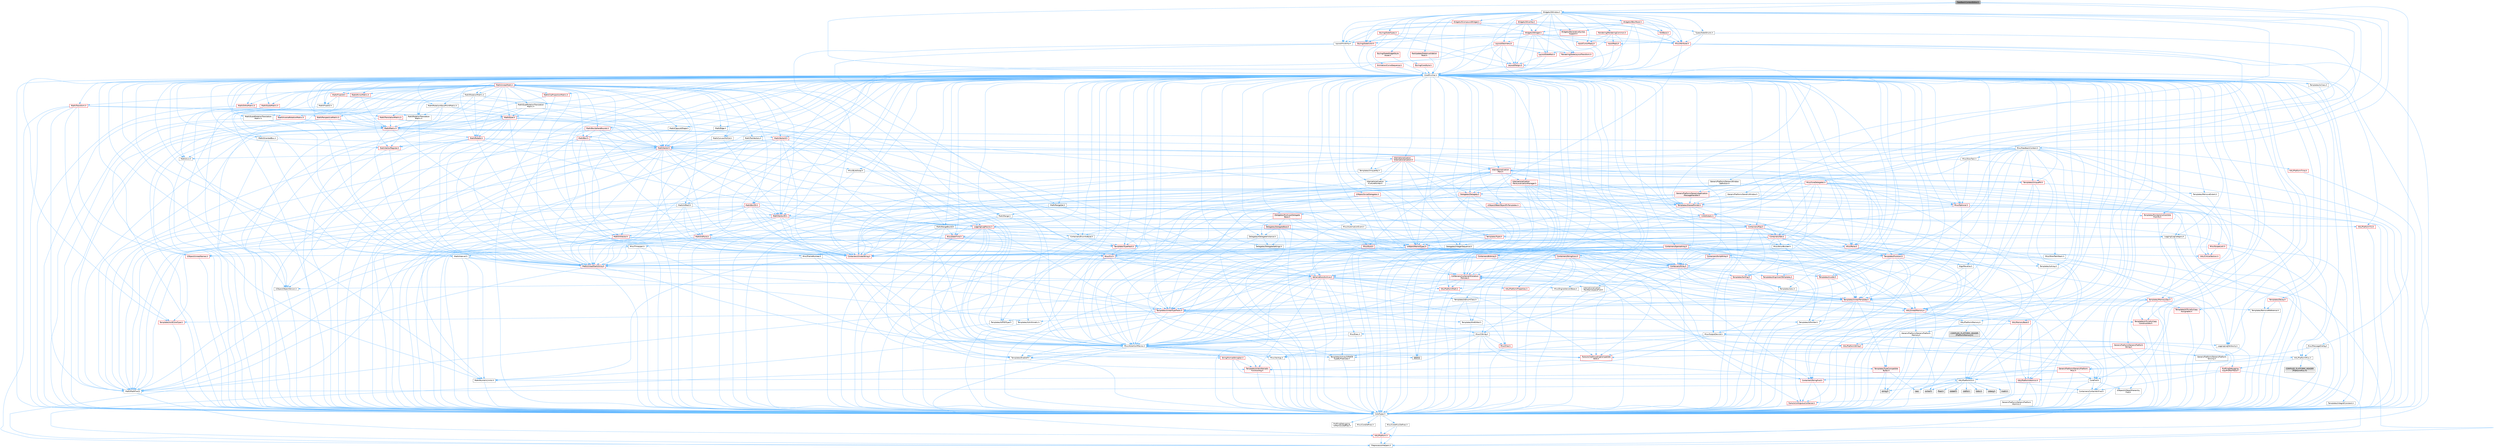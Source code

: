 digraph "FeedbackContextEditor.h"
{
 // INTERACTIVE_SVG=YES
 // LATEX_PDF_SIZE
  bgcolor="transparent";
  edge [fontname=Helvetica,fontsize=10,labelfontname=Helvetica,labelfontsize=10];
  node [fontname=Helvetica,fontsize=10,shape=box,height=0.2,width=0.4];
  Node1 [id="Node000001",label="FeedbackContextEditor.h",height=0.2,width=0.4,color="gray40", fillcolor="grey60", style="filled", fontcolor="black",tooltip=" "];
  Node1 -> Node2 [id="edge1_Node000001_Node000002",color="steelblue1",style="solid",tooltip=" "];
  Node2 [id="Node000002",label="CoreMinimal.h",height=0.2,width=0.4,color="grey40", fillcolor="white", style="filled",URL="$d7/d67/CoreMinimal_8h.html",tooltip=" "];
  Node2 -> Node3 [id="edge2_Node000002_Node000003",color="steelblue1",style="solid",tooltip=" "];
  Node3 [id="Node000003",label="CoreTypes.h",height=0.2,width=0.4,color="grey40", fillcolor="white", style="filled",URL="$dc/dec/CoreTypes_8h.html",tooltip=" "];
  Node3 -> Node4 [id="edge3_Node000003_Node000004",color="steelblue1",style="solid",tooltip=" "];
  Node4 [id="Node000004",label="HAL/Platform.h",height=0.2,width=0.4,color="red", fillcolor="#FFF0F0", style="filled",URL="$d9/dd0/Platform_8h.html",tooltip=" "];
  Node4 -> Node8 [id="edge4_Node000004_Node000008",color="steelblue1",style="solid",tooltip=" "];
  Node8 [id="Node000008",label="PreprocessorHelpers.h",height=0.2,width=0.4,color="grey40", fillcolor="white", style="filled",URL="$db/ddb/PreprocessorHelpers_8h.html",tooltip=" "];
  Node3 -> Node14 [id="edge5_Node000003_Node000014",color="steelblue1",style="solid",tooltip=" "];
  Node14 [id="Node000014",label="ProfilingDebugging\l/UMemoryDefines.h",height=0.2,width=0.4,color="grey40", fillcolor="white", style="filled",URL="$d2/da2/UMemoryDefines_8h.html",tooltip=" "];
  Node3 -> Node15 [id="edge6_Node000003_Node000015",color="steelblue1",style="solid",tooltip=" "];
  Node15 [id="Node000015",label="Misc/CoreMiscDefines.h",height=0.2,width=0.4,color="grey40", fillcolor="white", style="filled",URL="$da/d38/CoreMiscDefines_8h.html",tooltip=" "];
  Node15 -> Node4 [id="edge7_Node000015_Node000004",color="steelblue1",style="solid",tooltip=" "];
  Node15 -> Node8 [id="edge8_Node000015_Node000008",color="steelblue1",style="solid",tooltip=" "];
  Node3 -> Node16 [id="edge9_Node000003_Node000016",color="steelblue1",style="solid",tooltip=" "];
  Node16 [id="Node000016",label="Misc/CoreDefines.h",height=0.2,width=0.4,color="grey40", fillcolor="white", style="filled",URL="$d3/dd2/CoreDefines_8h.html",tooltip=" "];
  Node2 -> Node17 [id="edge10_Node000002_Node000017",color="steelblue1",style="solid",tooltip=" "];
  Node17 [id="Node000017",label="CoreFwd.h",height=0.2,width=0.4,color="grey40", fillcolor="white", style="filled",URL="$d1/d1e/CoreFwd_8h.html",tooltip=" "];
  Node17 -> Node3 [id="edge11_Node000017_Node000003",color="steelblue1",style="solid",tooltip=" "];
  Node17 -> Node18 [id="edge12_Node000017_Node000018",color="steelblue1",style="solid",tooltip=" "];
  Node18 [id="Node000018",label="Containers/ContainersFwd.h",height=0.2,width=0.4,color="grey40", fillcolor="white", style="filled",URL="$d4/d0a/ContainersFwd_8h.html",tooltip=" "];
  Node18 -> Node4 [id="edge13_Node000018_Node000004",color="steelblue1",style="solid",tooltip=" "];
  Node18 -> Node3 [id="edge14_Node000018_Node000003",color="steelblue1",style="solid",tooltip=" "];
  Node18 -> Node19 [id="edge15_Node000018_Node000019",color="steelblue1",style="solid",tooltip=" "];
  Node19 [id="Node000019",label="Traits/IsContiguousContainer.h",height=0.2,width=0.4,color="red", fillcolor="#FFF0F0", style="filled",URL="$d5/d3c/IsContiguousContainer_8h.html",tooltip=" "];
  Node19 -> Node3 [id="edge16_Node000019_Node000003",color="steelblue1",style="solid",tooltip=" "];
  Node17 -> Node22 [id="edge17_Node000017_Node000022",color="steelblue1",style="solid",tooltip=" "];
  Node22 [id="Node000022",label="Math/MathFwd.h",height=0.2,width=0.4,color="grey40", fillcolor="white", style="filled",URL="$d2/d10/MathFwd_8h.html",tooltip=" "];
  Node22 -> Node4 [id="edge18_Node000022_Node000004",color="steelblue1",style="solid",tooltip=" "];
  Node17 -> Node23 [id="edge19_Node000017_Node000023",color="steelblue1",style="solid",tooltip=" "];
  Node23 [id="Node000023",label="UObject/UObjectHierarchy\lFwd.h",height=0.2,width=0.4,color="grey40", fillcolor="white", style="filled",URL="$d3/d13/UObjectHierarchyFwd_8h.html",tooltip=" "];
  Node2 -> Node23 [id="edge20_Node000002_Node000023",color="steelblue1",style="solid",tooltip=" "];
  Node2 -> Node18 [id="edge21_Node000002_Node000018",color="steelblue1",style="solid",tooltip=" "];
  Node2 -> Node24 [id="edge22_Node000002_Node000024",color="steelblue1",style="solid",tooltip=" "];
  Node24 [id="Node000024",label="Misc/VarArgs.h",height=0.2,width=0.4,color="grey40", fillcolor="white", style="filled",URL="$d5/d6f/VarArgs_8h.html",tooltip=" "];
  Node24 -> Node3 [id="edge23_Node000024_Node000003",color="steelblue1",style="solid",tooltip=" "];
  Node2 -> Node25 [id="edge24_Node000002_Node000025",color="steelblue1",style="solid",tooltip=" "];
  Node25 [id="Node000025",label="Logging/LogVerbosity.h",height=0.2,width=0.4,color="grey40", fillcolor="white", style="filled",URL="$d2/d8f/LogVerbosity_8h.html",tooltip=" "];
  Node25 -> Node3 [id="edge25_Node000025_Node000003",color="steelblue1",style="solid",tooltip=" "];
  Node2 -> Node26 [id="edge26_Node000002_Node000026",color="steelblue1",style="solid",tooltip=" "];
  Node26 [id="Node000026",label="Misc/OutputDevice.h",height=0.2,width=0.4,color="grey40", fillcolor="white", style="filled",URL="$d7/d32/OutputDevice_8h.html",tooltip=" "];
  Node26 -> Node17 [id="edge27_Node000026_Node000017",color="steelblue1",style="solid",tooltip=" "];
  Node26 -> Node3 [id="edge28_Node000026_Node000003",color="steelblue1",style="solid",tooltip=" "];
  Node26 -> Node25 [id="edge29_Node000026_Node000025",color="steelblue1",style="solid",tooltip=" "];
  Node26 -> Node24 [id="edge30_Node000026_Node000024",color="steelblue1",style="solid",tooltip=" "];
  Node26 -> Node27 [id="edge31_Node000026_Node000027",color="steelblue1",style="solid",tooltip=" "];
  Node27 [id="Node000027",label="Templates/IsArrayOrRefOf\lTypeByPredicate.h",height=0.2,width=0.4,color="grey40", fillcolor="white", style="filled",URL="$d6/da1/IsArrayOrRefOfTypeByPredicate_8h.html",tooltip=" "];
  Node27 -> Node3 [id="edge32_Node000027_Node000003",color="steelblue1",style="solid",tooltip=" "];
  Node26 -> Node28 [id="edge33_Node000026_Node000028",color="steelblue1",style="solid",tooltip=" "];
  Node28 [id="Node000028",label="Templates/IsValidVariadic\lFunctionArg.h",height=0.2,width=0.4,color="red", fillcolor="#FFF0F0", style="filled",URL="$d0/dc8/IsValidVariadicFunctionArg_8h.html",tooltip=" "];
  Node28 -> Node3 [id="edge34_Node000028_Node000003",color="steelblue1",style="solid",tooltip=" "];
  Node26 -> Node30 [id="edge35_Node000026_Node000030",color="steelblue1",style="solid",tooltip=" "];
  Node30 [id="Node000030",label="Traits/IsCharEncodingCompatible\lWith.h",height=0.2,width=0.4,color="red", fillcolor="#FFF0F0", style="filled",URL="$df/dd1/IsCharEncodingCompatibleWith_8h.html",tooltip=" "];
  Node2 -> Node32 [id="edge36_Node000002_Node000032",color="steelblue1",style="solid",tooltip=" "];
  Node32 [id="Node000032",label="HAL/PlatformCrt.h",height=0.2,width=0.4,color="grey40", fillcolor="white", style="filled",URL="$d8/d75/PlatformCrt_8h.html",tooltip=" "];
  Node32 -> Node33 [id="edge37_Node000032_Node000033",color="steelblue1",style="solid",tooltip=" "];
  Node33 [id="Node000033",label="new",height=0.2,width=0.4,color="grey60", fillcolor="#E0E0E0", style="filled",tooltip=" "];
  Node32 -> Node34 [id="edge38_Node000032_Node000034",color="steelblue1",style="solid",tooltip=" "];
  Node34 [id="Node000034",label="wchar.h",height=0.2,width=0.4,color="grey60", fillcolor="#E0E0E0", style="filled",tooltip=" "];
  Node32 -> Node35 [id="edge39_Node000032_Node000035",color="steelblue1",style="solid",tooltip=" "];
  Node35 [id="Node000035",label="stddef.h",height=0.2,width=0.4,color="grey60", fillcolor="#E0E0E0", style="filled",tooltip=" "];
  Node32 -> Node36 [id="edge40_Node000032_Node000036",color="steelblue1",style="solid",tooltip=" "];
  Node36 [id="Node000036",label="stdlib.h",height=0.2,width=0.4,color="grey60", fillcolor="#E0E0E0", style="filled",tooltip=" "];
  Node32 -> Node37 [id="edge41_Node000032_Node000037",color="steelblue1",style="solid",tooltip=" "];
  Node37 [id="Node000037",label="stdio.h",height=0.2,width=0.4,color="grey60", fillcolor="#E0E0E0", style="filled",tooltip=" "];
  Node32 -> Node38 [id="edge42_Node000032_Node000038",color="steelblue1",style="solid",tooltip=" "];
  Node38 [id="Node000038",label="stdarg.h",height=0.2,width=0.4,color="grey60", fillcolor="#E0E0E0", style="filled",tooltip=" "];
  Node32 -> Node39 [id="edge43_Node000032_Node000039",color="steelblue1",style="solid",tooltip=" "];
  Node39 [id="Node000039",label="math.h",height=0.2,width=0.4,color="grey60", fillcolor="#E0E0E0", style="filled",tooltip=" "];
  Node32 -> Node40 [id="edge44_Node000032_Node000040",color="steelblue1",style="solid",tooltip=" "];
  Node40 [id="Node000040",label="float.h",height=0.2,width=0.4,color="grey60", fillcolor="#E0E0E0", style="filled",tooltip=" "];
  Node32 -> Node41 [id="edge45_Node000032_Node000041",color="steelblue1",style="solid",tooltip=" "];
  Node41 [id="Node000041",label="string.h",height=0.2,width=0.4,color="grey60", fillcolor="#E0E0E0", style="filled",tooltip=" "];
  Node2 -> Node42 [id="edge46_Node000002_Node000042",color="steelblue1",style="solid",tooltip=" "];
  Node42 [id="Node000042",label="HAL/PlatformMisc.h",height=0.2,width=0.4,color="grey40", fillcolor="white", style="filled",URL="$d0/df5/PlatformMisc_8h.html",tooltip=" "];
  Node42 -> Node3 [id="edge47_Node000042_Node000003",color="steelblue1",style="solid",tooltip=" "];
  Node42 -> Node43 [id="edge48_Node000042_Node000043",color="steelblue1",style="solid",tooltip=" "];
  Node43 [id="Node000043",label="GenericPlatform/GenericPlatform\lMisc.h",height=0.2,width=0.4,color="red", fillcolor="#FFF0F0", style="filled",URL="$db/d9a/GenericPlatformMisc_8h.html",tooltip=" "];
  Node43 -> Node44 [id="edge49_Node000043_Node000044",color="steelblue1",style="solid",tooltip=" "];
  Node44 [id="Node000044",label="Containers/StringFwd.h",height=0.2,width=0.4,color="red", fillcolor="#FFF0F0", style="filled",URL="$df/d37/StringFwd_8h.html",tooltip=" "];
  Node44 -> Node3 [id="edge50_Node000044_Node000003",color="steelblue1",style="solid",tooltip=" "];
  Node44 -> Node19 [id="edge51_Node000044_Node000019",color="steelblue1",style="solid",tooltip=" "];
  Node43 -> Node17 [id="edge52_Node000043_Node000017",color="steelblue1",style="solid",tooltip=" "];
  Node43 -> Node3 [id="edge53_Node000043_Node000003",color="steelblue1",style="solid",tooltip=" "];
  Node43 -> Node32 [id="edge54_Node000043_Node000032",color="steelblue1",style="solid",tooltip=" "];
  Node43 -> Node47 [id="edge55_Node000043_Node000047",color="steelblue1",style="solid",tooltip=" "];
  Node47 [id="Node000047",label="Math/NumericLimits.h",height=0.2,width=0.4,color="grey40", fillcolor="white", style="filled",URL="$df/d1b/NumericLimits_8h.html",tooltip=" "];
  Node47 -> Node3 [id="edge56_Node000047_Node000003",color="steelblue1",style="solid",tooltip=" "];
  Node42 -> Node52 [id="edge57_Node000042_Node000052",color="steelblue1",style="solid",tooltip=" "];
  Node52 [id="Node000052",label="COMPILED_PLATFORM_HEADER\l(PlatformMisc.h)",height=0.2,width=0.4,color="grey60", fillcolor="#E0E0E0", style="filled",tooltip=" "];
  Node42 -> Node53 [id="edge58_Node000042_Node000053",color="steelblue1",style="solid",tooltip=" "];
  Node53 [id="Node000053",label="ProfilingDebugging\l/CpuProfilerTrace.h",height=0.2,width=0.4,color="red", fillcolor="#FFF0F0", style="filled",URL="$da/dcb/CpuProfilerTrace_8h.html",tooltip=" "];
  Node53 -> Node3 [id="edge59_Node000053_Node000003",color="steelblue1",style="solid",tooltip=" "];
  Node53 -> Node18 [id="edge60_Node000053_Node000018",color="steelblue1",style="solid",tooltip=" "];
  Node53 -> Node54 [id="edge61_Node000053_Node000054",color="steelblue1",style="solid",tooltip=" "];
  Node54 [id="Node000054",label="HAL/PlatformAtomics.h",height=0.2,width=0.4,color="red", fillcolor="#FFF0F0", style="filled",URL="$d3/d36/PlatformAtomics_8h.html",tooltip=" "];
  Node54 -> Node3 [id="edge62_Node000054_Node000003",color="steelblue1",style="solid",tooltip=" "];
  Node54 -> Node55 [id="edge63_Node000054_Node000055",color="steelblue1",style="solid",tooltip=" "];
  Node55 [id="Node000055",label="GenericPlatform/GenericPlatform\lAtomics.h",height=0.2,width=0.4,color="grey40", fillcolor="white", style="filled",URL="$da/d72/GenericPlatformAtomics_8h.html",tooltip=" "];
  Node55 -> Node3 [id="edge64_Node000055_Node000003",color="steelblue1",style="solid",tooltip=" "];
  Node53 -> Node8 [id="edge65_Node000053_Node000008",color="steelblue1",style="solid",tooltip=" "];
  Node2 -> Node61 [id="edge66_Node000002_Node000061",color="steelblue1",style="solid",tooltip=" "];
  Node61 [id="Node000061",label="Misc/AssertionMacros.h",height=0.2,width=0.4,color="grey40", fillcolor="white", style="filled",URL="$d0/dfa/AssertionMacros_8h.html",tooltip=" "];
  Node61 -> Node3 [id="edge67_Node000061_Node000003",color="steelblue1",style="solid",tooltip=" "];
  Node61 -> Node4 [id="edge68_Node000061_Node000004",color="steelblue1",style="solid",tooltip=" "];
  Node61 -> Node42 [id="edge69_Node000061_Node000042",color="steelblue1",style="solid",tooltip=" "];
  Node61 -> Node8 [id="edge70_Node000061_Node000008",color="steelblue1",style="solid",tooltip=" "];
  Node61 -> Node62 [id="edge71_Node000061_Node000062",color="steelblue1",style="solid",tooltip=" "];
  Node62 [id="Node000062",label="Templates/EnableIf.h",height=0.2,width=0.4,color="grey40", fillcolor="white", style="filled",URL="$d7/d60/EnableIf_8h.html",tooltip=" "];
  Node62 -> Node3 [id="edge72_Node000062_Node000003",color="steelblue1",style="solid",tooltip=" "];
  Node61 -> Node27 [id="edge73_Node000061_Node000027",color="steelblue1",style="solid",tooltip=" "];
  Node61 -> Node28 [id="edge74_Node000061_Node000028",color="steelblue1",style="solid",tooltip=" "];
  Node61 -> Node30 [id="edge75_Node000061_Node000030",color="steelblue1",style="solid",tooltip=" "];
  Node61 -> Node24 [id="edge76_Node000061_Node000024",color="steelblue1",style="solid",tooltip=" "];
  Node61 -> Node63 [id="edge77_Node000061_Node000063",color="steelblue1",style="solid",tooltip=" "];
  Node63 [id="Node000063",label="String/FormatStringSan.h",height=0.2,width=0.4,color="red", fillcolor="#FFF0F0", style="filled",URL="$d3/d8b/FormatStringSan_8h.html",tooltip=" "];
  Node63 -> Node3 [id="edge78_Node000063_Node000003",color="steelblue1",style="solid",tooltip=" "];
  Node63 -> Node28 [id="edge79_Node000063_Node000028",color="steelblue1",style="solid",tooltip=" "];
  Node63 -> Node18 [id="edge80_Node000063_Node000018",color="steelblue1",style="solid",tooltip=" "];
  Node61 -> Node69 [id="edge81_Node000061_Node000069",color="steelblue1",style="solid",tooltip=" "];
  Node69 [id="Node000069",label="atomic",height=0.2,width=0.4,color="grey60", fillcolor="#E0E0E0", style="filled",tooltip=" "];
  Node2 -> Node70 [id="edge82_Node000002_Node000070",color="steelblue1",style="solid",tooltip=" "];
  Node70 [id="Node000070",label="Templates/IsPointer.h",height=0.2,width=0.4,color="grey40", fillcolor="white", style="filled",URL="$d7/d05/IsPointer_8h.html",tooltip=" "];
  Node70 -> Node3 [id="edge83_Node000070_Node000003",color="steelblue1",style="solid",tooltip=" "];
  Node2 -> Node71 [id="edge84_Node000002_Node000071",color="steelblue1",style="solid",tooltip=" "];
  Node71 [id="Node000071",label="HAL/PlatformMemory.h",height=0.2,width=0.4,color="grey40", fillcolor="white", style="filled",URL="$de/d68/PlatformMemory_8h.html",tooltip=" "];
  Node71 -> Node3 [id="edge85_Node000071_Node000003",color="steelblue1",style="solid",tooltip=" "];
  Node71 -> Node72 [id="edge86_Node000071_Node000072",color="steelblue1",style="solid",tooltip=" "];
  Node72 [id="Node000072",label="GenericPlatform/GenericPlatform\lMemory.h",height=0.2,width=0.4,color="grey40", fillcolor="white", style="filled",URL="$dd/d22/GenericPlatformMemory_8h.html",tooltip=" "];
  Node72 -> Node17 [id="edge87_Node000072_Node000017",color="steelblue1",style="solid",tooltip=" "];
  Node72 -> Node3 [id="edge88_Node000072_Node000003",color="steelblue1",style="solid",tooltip=" "];
  Node72 -> Node73 [id="edge89_Node000072_Node000073",color="steelblue1",style="solid",tooltip=" "];
  Node73 [id="Node000073",label="HAL/PlatformString.h",height=0.2,width=0.4,color="red", fillcolor="#FFF0F0", style="filled",URL="$db/db5/PlatformString_8h.html",tooltip=" "];
  Node73 -> Node3 [id="edge90_Node000073_Node000003",color="steelblue1",style="solid",tooltip=" "];
  Node72 -> Node41 [id="edge91_Node000072_Node000041",color="steelblue1",style="solid",tooltip=" "];
  Node72 -> Node34 [id="edge92_Node000072_Node000034",color="steelblue1",style="solid",tooltip=" "];
  Node71 -> Node75 [id="edge93_Node000071_Node000075",color="steelblue1",style="solid",tooltip=" "];
  Node75 [id="Node000075",label="COMPILED_PLATFORM_HEADER\l(PlatformMemory.h)",height=0.2,width=0.4,color="grey60", fillcolor="#E0E0E0", style="filled",tooltip=" "];
  Node2 -> Node54 [id="edge94_Node000002_Node000054",color="steelblue1",style="solid",tooltip=" "];
  Node2 -> Node76 [id="edge95_Node000002_Node000076",color="steelblue1",style="solid",tooltip=" "];
  Node76 [id="Node000076",label="Misc/Exec.h",height=0.2,width=0.4,color="grey40", fillcolor="white", style="filled",URL="$de/ddb/Exec_8h.html",tooltip=" "];
  Node76 -> Node3 [id="edge96_Node000076_Node000003",color="steelblue1",style="solid",tooltip=" "];
  Node76 -> Node61 [id="edge97_Node000076_Node000061",color="steelblue1",style="solid",tooltip=" "];
  Node2 -> Node77 [id="edge98_Node000002_Node000077",color="steelblue1",style="solid",tooltip=" "];
  Node77 [id="Node000077",label="HAL/MemoryBase.h",height=0.2,width=0.4,color="red", fillcolor="#FFF0F0", style="filled",URL="$d6/d9f/MemoryBase_8h.html",tooltip=" "];
  Node77 -> Node3 [id="edge99_Node000077_Node000003",color="steelblue1",style="solid",tooltip=" "];
  Node77 -> Node54 [id="edge100_Node000077_Node000054",color="steelblue1",style="solid",tooltip=" "];
  Node77 -> Node32 [id="edge101_Node000077_Node000032",color="steelblue1",style="solid",tooltip=" "];
  Node77 -> Node76 [id="edge102_Node000077_Node000076",color="steelblue1",style="solid",tooltip=" "];
  Node77 -> Node26 [id="edge103_Node000077_Node000026",color="steelblue1",style="solid",tooltip=" "];
  Node2 -> Node87 [id="edge104_Node000002_Node000087",color="steelblue1",style="solid",tooltip=" "];
  Node87 [id="Node000087",label="HAL/UnrealMemory.h",height=0.2,width=0.4,color="red", fillcolor="#FFF0F0", style="filled",URL="$d9/d96/UnrealMemory_8h.html",tooltip=" "];
  Node87 -> Node3 [id="edge105_Node000087_Node000003",color="steelblue1",style="solid",tooltip=" "];
  Node87 -> Node72 [id="edge106_Node000087_Node000072",color="steelblue1",style="solid",tooltip=" "];
  Node87 -> Node77 [id="edge107_Node000087_Node000077",color="steelblue1",style="solid",tooltip=" "];
  Node87 -> Node71 [id="edge108_Node000087_Node000071",color="steelblue1",style="solid",tooltip=" "];
  Node87 -> Node70 [id="edge109_Node000087_Node000070",color="steelblue1",style="solid",tooltip=" "];
  Node2 -> Node89 [id="edge110_Node000002_Node000089",color="steelblue1",style="solid",tooltip=" "];
  Node89 [id="Node000089",label="Templates/IsArithmetic.h",height=0.2,width=0.4,color="grey40", fillcolor="white", style="filled",URL="$d2/d5d/IsArithmetic_8h.html",tooltip=" "];
  Node89 -> Node3 [id="edge111_Node000089_Node000003",color="steelblue1",style="solid",tooltip=" "];
  Node2 -> Node83 [id="edge112_Node000002_Node000083",color="steelblue1",style="solid",tooltip=" "];
  Node83 [id="Node000083",label="Templates/AndOrNot.h",height=0.2,width=0.4,color="grey40", fillcolor="white", style="filled",URL="$db/d0a/AndOrNot_8h.html",tooltip=" "];
  Node83 -> Node3 [id="edge113_Node000083_Node000003",color="steelblue1",style="solid",tooltip=" "];
  Node2 -> Node90 [id="edge114_Node000002_Node000090",color="steelblue1",style="solid",tooltip=" "];
  Node90 [id="Node000090",label="Templates/IsPODType.h",height=0.2,width=0.4,color="grey40", fillcolor="white", style="filled",URL="$d7/db1/IsPODType_8h.html",tooltip=" "];
  Node90 -> Node3 [id="edge115_Node000090_Node000003",color="steelblue1",style="solid",tooltip=" "];
  Node2 -> Node91 [id="edge116_Node000002_Node000091",color="steelblue1",style="solid",tooltip=" "];
  Node91 [id="Node000091",label="Templates/IsUECoreType.h",height=0.2,width=0.4,color="red", fillcolor="#FFF0F0", style="filled",URL="$d1/db8/IsUECoreType_8h.html",tooltip=" "];
  Node91 -> Node3 [id="edge117_Node000091_Node000003",color="steelblue1",style="solid",tooltip=" "];
  Node2 -> Node84 [id="edge118_Node000002_Node000084",color="steelblue1",style="solid",tooltip=" "];
  Node84 [id="Node000084",label="Templates/IsTriviallyCopy\lConstructible.h",height=0.2,width=0.4,color="red", fillcolor="#FFF0F0", style="filled",URL="$d3/d78/IsTriviallyCopyConstructible_8h.html",tooltip=" "];
  Node84 -> Node3 [id="edge119_Node000084_Node000003",color="steelblue1",style="solid",tooltip=" "];
  Node2 -> Node92 [id="edge120_Node000002_Node000092",color="steelblue1",style="solid",tooltip=" "];
  Node92 [id="Node000092",label="Templates/UnrealTypeTraits.h",height=0.2,width=0.4,color="red", fillcolor="#FFF0F0", style="filled",URL="$d2/d2d/UnrealTypeTraits_8h.html",tooltip=" "];
  Node92 -> Node3 [id="edge121_Node000092_Node000003",color="steelblue1",style="solid",tooltip=" "];
  Node92 -> Node70 [id="edge122_Node000092_Node000070",color="steelblue1",style="solid",tooltip=" "];
  Node92 -> Node61 [id="edge123_Node000092_Node000061",color="steelblue1",style="solid",tooltip=" "];
  Node92 -> Node83 [id="edge124_Node000092_Node000083",color="steelblue1",style="solid",tooltip=" "];
  Node92 -> Node62 [id="edge125_Node000092_Node000062",color="steelblue1",style="solid",tooltip=" "];
  Node92 -> Node89 [id="edge126_Node000092_Node000089",color="steelblue1",style="solid",tooltip=" "];
  Node92 -> Node90 [id="edge127_Node000092_Node000090",color="steelblue1",style="solid",tooltip=" "];
  Node92 -> Node91 [id="edge128_Node000092_Node000091",color="steelblue1",style="solid",tooltip=" "];
  Node92 -> Node84 [id="edge129_Node000092_Node000084",color="steelblue1",style="solid",tooltip=" "];
  Node2 -> Node62 [id="edge130_Node000002_Node000062",color="steelblue1",style="solid",tooltip=" "];
  Node2 -> Node94 [id="edge131_Node000002_Node000094",color="steelblue1",style="solid",tooltip=" "];
  Node94 [id="Node000094",label="Templates/RemoveReference.h",height=0.2,width=0.4,color="grey40", fillcolor="white", style="filled",URL="$da/dbe/RemoveReference_8h.html",tooltip=" "];
  Node94 -> Node3 [id="edge132_Node000094_Node000003",color="steelblue1",style="solid",tooltip=" "];
  Node2 -> Node95 [id="edge133_Node000002_Node000095",color="steelblue1",style="solid",tooltip=" "];
  Node95 [id="Node000095",label="Templates/IntegralConstant.h",height=0.2,width=0.4,color="grey40", fillcolor="white", style="filled",URL="$db/d1b/IntegralConstant_8h.html",tooltip=" "];
  Node95 -> Node3 [id="edge134_Node000095_Node000003",color="steelblue1",style="solid",tooltip=" "];
  Node2 -> Node96 [id="edge135_Node000002_Node000096",color="steelblue1",style="solid",tooltip=" "];
  Node96 [id="Node000096",label="Templates/IsClass.h",height=0.2,width=0.4,color="grey40", fillcolor="white", style="filled",URL="$db/dcb/IsClass_8h.html",tooltip=" "];
  Node96 -> Node3 [id="edge136_Node000096_Node000003",color="steelblue1",style="solid",tooltip=" "];
  Node2 -> Node97 [id="edge137_Node000002_Node000097",color="steelblue1",style="solid",tooltip=" "];
  Node97 [id="Node000097",label="Templates/TypeCompatible\lBytes.h",height=0.2,width=0.4,color="red", fillcolor="#FFF0F0", style="filled",URL="$df/d0a/TypeCompatibleBytes_8h.html",tooltip=" "];
  Node97 -> Node3 [id="edge138_Node000097_Node000003",color="steelblue1",style="solid",tooltip=" "];
  Node97 -> Node41 [id="edge139_Node000097_Node000041",color="steelblue1",style="solid",tooltip=" "];
  Node97 -> Node33 [id="edge140_Node000097_Node000033",color="steelblue1",style="solid",tooltip=" "];
  Node2 -> Node19 [id="edge141_Node000002_Node000019",color="steelblue1",style="solid",tooltip=" "];
  Node2 -> Node98 [id="edge142_Node000002_Node000098",color="steelblue1",style="solid",tooltip=" "];
  Node98 [id="Node000098",label="Templates/UnrealTemplate.h",height=0.2,width=0.4,color="red", fillcolor="#FFF0F0", style="filled",URL="$d4/d24/UnrealTemplate_8h.html",tooltip=" "];
  Node98 -> Node3 [id="edge143_Node000098_Node000003",color="steelblue1",style="solid",tooltip=" "];
  Node98 -> Node70 [id="edge144_Node000098_Node000070",color="steelblue1",style="solid",tooltip=" "];
  Node98 -> Node87 [id="edge145_Node000098_Node000087",color="steelblue1",style="solid",tooltip=" "];
  Node98 -> Node92 [id="edge146_Node000098_Node000092",color="steelblue1",style="solid",tooltip=" "];
  Node98 -> Node94 [id="edge147_Node000098_Node000094",color="steelblue1",style="solid",tooltip=" "];
  Node98 -> Node97 [id="edge148_Node000098_Node000097",color="steelblue1",style="solid",tooltip=" "];
  Node98 -> Node19 [id="edge149_Node000098_Node000019",color="steelblue1",style="solid",tooltip=" "];
  Node2 -> Node47 [id="edge150_Node000002_Node000047",color="steelblue1",style="solid",tooltip=" "];
  Node2 -> Node102 [id="edge151_Node000002_Node000102",color="steelblue1",style="solid",tooltip=" "];
  Node102 [id="Node000102",label="HAL/PlatformMath.h",height=0.2,width=0.4,color="red", fillcolor="#FFF0F0", style="filled",URL="$dc/d53/PlatformMath_8h.html",tooltip=" "];
  Node102 -> Node3 [id="edge152_Node000102_Node000003",color="steelblue1",style="solid",tooltip=" "];
  Node2 -> Node85 [id="edge153_Node000002_Node000085",color="steelblue1",style="solid",tooltip=" "];
  Node85 [id="Node000085",label="Templates/IsTriviallyCopy\lAssignable.h",height=0.2,width=0.4,color="red", fillcolor="#FFF0F0", style="filled",URL="$d2/df2/IsTriviallyCopyAssignable_8h.html",tooltip=" "];
  Node85 -> Node3 [id="edge154_Node000085_Node000003",color="steelblue1",style="solid",tooltip=" "];
  Node2 -> Node110 [id="edge155_Node000002_Node000110",color="steelblue1",style="solid",tooltip=" "];
  Node110 [id="Node000110",label="Templates/MemoryOps.h",height=0.2,width=0.4,color="red", fillcolor="#FFF0F0", style="filled",URL="$db/dea/MemoryOps_8h.html",tooltip=" "];
  Node110 -> Node3 [id="edge156_Node000110_Node000003",color="steelblue1",style="solid",tooltip=" "];
  Node110 -> Node87 [id="edge157_Node000110_Node000087",color="steelblue1",style="solid",tooltip=" "];
  Node110 -> Node85 [id="edge158_Node000110_Node000085",color="steelblue1",style="solid",tooltip=" "];
  Node110 -> Node84 [id="edge159_Node000110_Node000084",color="steelblue1",style="solid",tooltip=" "];
  Node110 -> Node92 [id="edge160_Node000110_Node000092",color="steelblue1",style="solid",tooltip=" "];
  Node110 -> Node33 [id="edge161_Node000110_Node000033",color="steelblue1",style="solid",tooltip=" "];
  Node2 -> Node111 [id="edge162_Node000002_Node000111",color="steelblue1",style="solid",tooltip=" "];
  Node111 [id="Node000111",label="Containers/ContainerAllocation\lPolicies.h",height=0.2,width=0.4,color="red", fillcolor="#FFF0F0", style="filled",URL="$d7/dff/ContainerAllocationPolicies_8h.html",tooltip=" "];
  Node111 -> Node3 [id="edge163_Node000111_Node000003",color="steelblue1",style="solid",tooltip=" "];
  Node111 -> Node111 [id="edge164_Node000111_Node000111",color="steelblue1",style="solid",tooltip=" "];
  Node111 -> Node102 [id="edge165_Node000111_Node000102",color="steelblue1",style="solid",tooltip=" "];
  Node111 -> Node87 [id="edge166_Node000111_Node000087",color="steelblue1",style="solid",tooltip=" "];
  Node111 -> Node47 [id="edge167_Node000111_Node000047",color="steelblue1",style="solid",tooltip=" "];
  Node111 -> Node61 [id="edge168_Node000111_Node000061",color="steelblue1",style="solid",tooltip=" "];
  Node111 -> Node110 [id="edge169_Node000111_Node000110",color="steelblue1",style="solid",tooltip=" "];
  Node111 -> Node97 [id="edge170_Node000111_Node000097",color="steelblue1",style="solid",tooltip=" "];
  Node2 -> Node114 [id="edge171_Node000002_Node000114",color="steelblue1",style="solid",tooltip=" "];
  Node114 [id="Node000114",label="Templates/IsEnumClass.h",height=0.2,width=0.4,color="grey40", fillcolor="white", style="filled",URL="$d7/d15/IsEnumClass_8h.html",tooltip=" "];
  Node114 -> Node3 [id="edge172_Node000114_Node000003",color="steelblue1",style="solid",tooltip=" "];
  Node114 -> Node83 [id="edge173_Node000114_Node000083",color="steelblue1",style="solid",tooltip=" "];
  Node2 -> Node115 [id="edge174_Node000002_Node000115",color="steelblue1",style="solid",tooltip=" "];
  Node115 [id="Node000115",label="HAL/PlatformProperties.h",height=0.2,width=0.4,color="red", fillcolor="#FFF0F0", style="filled",URL="$d9/db0/PlatformProperties_8h.html",tooltip=" "];
  Node115 -> Node3 [id="edge175_Node000115_Node000003",color="steelblue1",style="solid",tooltip=" "];
  Node2 -> Node118 [id="edge176_Node000002_Node000118",color="steelblue1",style="solid",tooltip=" "];
  Node118 [id="Node000118",label="Misc/EngineVersionBase.h",height=0.2,width=0.4,color="grey40", fillcolor="white", style="filled",URL="$d5/d2b/EngineVersionBase_8h.html",tooltip=" "];
  Node118 -> Node3 [id="edge177_Node000118_Node000003",color="steelblue1",style="solid",tooltip=" "];
  Node2 -> Node119 [id="edge178_Node000002_Node000119",color="steelblue1",style="solid",tooltip=" "];
  Node119 [id="Node000119",label="Internationalization\l/TextNamespaceFwd.h",height=0.2,width=0.4,color="grey40", fillcolor="white", style="filled",URL="$d8/d97/TextNamespaceFwd_8h.html",tooltip=" "];
  Node119 -> Node3 [id="edge179_Node000119_Node000003",color="steelblue1",style="solid",tooltip=" "];
  Node2 -> Node120 [id="edge180_Node000002_Node000120",color="steelblue1",style="solid",tooltip=" "];
  Node120 [id="Node000120",label="Serialization/Archive.h",height=0.2,width=0.4,color="red", fillcolor="#FFF0F0", style="filled",URL="$d7/d3b/Archive_8h.html",tooltip=" "];
  Node120 -> Node17 [id="edge181_Node000120_Node000017",color="steelblue1",style="solid",tooltip=" "];
  Node120 -> Node3 [id="edge182_Node000120_Node000003",color="steelblue1",style="solid",tooltip=" "];
  Node120 -> Node115 [id="edge183_Node000120_Node000115",color="steelblue1",style="solid",tooltip=" "];
  Node120 -> Node119 [id="edge184_Node000120_Node000119",color="steelblue1",style="solid",tooltip=" "];
  Node120 -> Node22 [id="edge185_Node000120_Node000022",color="steelblue1",style="solid",tooltip=" "];
  Node120 -> Node61 [id="edge186_Node000120_Node000061",color="steelblue1",style="solid",tooltip=" "];
  Node120 -> Node118 [id="edge187_Node000120_Node000118",color="steelblue1",style="solid",tooltip=" "];
  Node120 -> Node24 [id="edge188_Node000120_Node000024",color="steelblue1",style="solid",tooltip=" "];
  Node120 -> Node62 [id="edge189_Node000120_Node000062",color="steelblue1",style="solid",tooltip=" "];
  Node120 -> Node27 [id="edge190_Node000120_Node000027",color="steelblue1",style="solid",tooltip=" "];
  Node120 -> Node114 [id="edge191_Node000120_Node000114",color="steelblue1",style="solid",tooltip=" "];
  Node120 -> Node28 [id="edge192_Node000120_Node000028",color="steelblue1",style="solid",tooltip=" "];
  Node120 -> Node98 [id="edge193_Node000120_Node000098",color="steelblue1",style="solid",tooltip=" "];
  Node120 -> Node30 [id="edge194_Node000120_Node000030",color="steelblue1",style="solid",tooltip=" "];
  Node120 -> Node123 [id="edge195_Node000120_Node000123",color="steelblue1",style="solid",tooltip=" "];
  Node123 [id="Node000123",label="UObject/ObjectVersion.h",height=0.2,width=0.4,color="grey40", fillcolor="white", style="filled",URL="$da/d63/ObjectVersion_8h.html",tooltip=" "];
  Node123 -> Node3 [id="edge196_Node000123_Node000003",color="steelblue1",style="solid",tooltip=" "];
  Node2 -> Node124 [id="edge197_Node000002_Node000124",color="steelblue1",style="solid",tooltip=" "];
  Node124 [id="Node000124",label="Templates/Less.h",height=0.2,width=0.4,color="grey40", fillcolor="white", style="filled",URL="$de/dc8/Less_8h.html",tooltip=" "];
  Node124 -> Node3 [id="edge198_Node000124_Node000003",color="steelblue1",style="solid",tooltip=" "];
  Node124 -> Node98 [id="edge199_Node000124_Node000098",color="steelblue1",style="solid",tooltip=" "];
  Node2 -> Node125 [id="edge200_Node000002_Node000125",color="steelblue1",style="solid",tooltip=" "];
  Node125 [id="Node000125",label="Templates/Sorting.h",height=0.2,width=0.4,color="red", fillcolor="#FFF0F0", style="filled",URL="$d3/d9e/Sorting_8h.html",tooltip=" "];
  Node125 -> Node3 [id="edge201_Node000125_Node000003",color="steelblue1",style="solid",tooltip=" "];
  Node125 -> Node102 [id="edge202_Node000125_Node000102",color="steelblue1",style="solid",tooltip=" "];
  Node125 -> Node124 [id="edge203_Node000125_Node000124",color="steelblue1",style="solid",tooltip=" "];
  Node2 -> Node136 [id="edge204_Node000002_Node000136",color="steelblue1",style="solid",tooltip=" "];
  Node136 [id="Node000136",label="Misc/Char.h",height=0.2,width=0.4,color="red", fillcolor="#FFF0F0", style="filled",URL="$d0/d58/Char_8h.html",tooltip=" "];
  Node136 -> Node3 [id="edge205_Node000136_Node000003",color="steelblue1",style="solid",tooltip=" "];
  Node2 -> Node139 [id="edge206_Node000002_Node000139",color="steelblue1",style="solid",tooltip=" "];
  Node139 [id="Node000139",label="GenericPlatform/GenericPlatform\lStricmp.h",height=0.2,width=0.4,color="grey40", fillcolor="white", style="filled",URL="$d2/d86/GenericPlatformStricmp_8h.html",tooltip=" "];
  Node139 -> Node3 [id="edge207_Node000139_Node000003",color="steelblue1",style="solid",tooltip=" "];
  Node2 -> Node140 [id="edge208_Node000002_Node000140",color="steelblue1",style="solid",tooltip=" "];
  Node140 [id="Node000140",label="GenericPlatform/GenericPlatform\lString.h",height=0.2,width=0.4,color="red", fillcolor="#FFF0F0", style="filled",URL="$dd/d20/GenericPlatformString_8h.html",tooltip=" "];
  Node140 -> Node3 [id="edge209_Node000140_Node000003",color="steelblue1",style="solid",tooltip=" "];
  Node140 -> Node139 [id="edge210_Node000140_Node000139",color="steelblue1",style="solid",tooltip=" "];
  Node140 -> Node62 [id="edge211_Node000140_Node000062",color="steelblue1",style="solid",tooltip=" "];
  Node140 -> Node30 [id="edge212_Node000140_Node000030",color="steelblue1",style="solid",tooltip=" "];
  Node2 -> Node73 [id="edge213_Node000002_Node000073",color="steelblue1",style="solid",tooltip=" "];
  Node2 -> Node143 [id="edge214_Node000002_Node000143",color="steelblue1",style="solid",tooltip=" "];
  Node143 [id="Node000143",label="Misc/CString.h",height=0.2,width=0.4,color="grey40", fillcolor="white", style="filled",URL="$d2/d49/CString_8h.html",tooltip=" "];
  Node143 -> Node3 [id="edge215_Node000143_Node000003",color="steelblue1",style="solid",tooltip=" "];
  Node143 -> Node32 [id="edge216_Node000143_Node000032",color="steelblue1",style="solid",tooltip=" "];
  Node143 -> Node73 [id="edge217_Node000143_Node000073",color="steelblue1",style="solid",tooltip=" "];
  Node143 -> Node61 [id="edge218_Node000143_Node000061",color="steelblue1",style="solid",tooltip=" "];
  Node143 -> Node136 [id="edge219_Node000143_Node000136",color="steelblue1",style="solid",tooltip=" "];
  Node143 -> Node24 [id="edge220_Node000143_Node000024",color="steelblue1",style="solid",tooltip=" "];
  Node143 -> Node27 [id="edge221_Node000143_Node000027",color="steelblue1",style="solid",tooltip=" "];
  Node143 -> Node28 [id="edge222_Node000143_Node000028",color="steelblue1",style="solid",tooltip=" "];
  Node143 -> Node30 [id="edge223_Node000143_Node000030",color="steelblue1",style="solid",tooltip=" "];
  Node2 -> Node144 [id="edge224_Node000002_Node000144",color="steelblue1",style="solid",tooltip=" "];
  Node144 [id="Node000144",label="Misc/Crc.h",height=0.2,width=0.4,color="red", fillcolor="#FFF0F0", style="filled",URL="$d4/dd2/Crc_8h.html",tooltip=" "];
  Node144 -> Node3 [id="edge225_Node000144_Node000003",color="steelblue1",style="solid",tooltip=" "];
  Node144 -> Node73 [id="edge226_Node000144_Node000073",color="steelblue1",style="solid",tooltip=" "];
  Node144 -> Node61 [id="edge227_Node000144_Node000061",color="steelblue1",style="solid",tooltip=" "];
  Node144 -> Node143 [id="edge228_Node000144_Node000143",color="steelblue1",style="solid",tooltip=" "];
  Node144 -> Node136 [id="edge229_Node000144_Node000136",color="steelblue1",style="solid",tooltip=" "];
  Node144 -> Node92 [id="edge230_Node000144_Node000092",color="steelblue1",style="solid",tooltip=" "];
  Node2 -> Node135 [id="edge231_Node000002_Node000135",color="steelblue1",style="solid",tooltip=" "];
  Node135 [id="Node000135",label="Math/UnrealMathUtility.h",height=0.2,width=0.4,color="red", fillcolor="#FFF0F0", style="filled",URL="$db/db8/UnrealMathUtility_8h.html",tooltip=" "];
  Node135 -> Node3 [id="edge232_Node000135_Node000003",color="steelblue1",style="solid",tooltip=" "];
  Node135 -> Node61 [id="edge233_Node000135_Node000061",color="steelblue1",style="solid",tooltip=" "];
  Node135 -> Node102 [id="edge234_Node000135_Node000102",color="steelblue1",style="solid",tooltip=" "];
  Node135 -> Node22 [id="edge235_Node000135_Node000022",color="steelblue1",style="solid",tooltip=" "];
  Node2 -> Node145 [id="edge236_Node000002_Node000145",color="steelblue1",style="solid",tooltip=" "];
  Node145 [id="Node000145",label="Containers/UnrealString.h",height=0.2,width=0.4,color="red", fillcolor="#FFF0F0", style="filled",URL="$d5/dba/UnrealString_8h.html",tooltip=" "];
  Node2 -> Node149 [id="edge237_Node000002_Node000149",color="steelblue1",style="solid",tooltip=" "];
  Node149 [id="Node000149",label="Containers/Array.h",height=0.2,width=0.4,color="red", fillcolor="#FFF0F0", style="filled",URL="$df/dd0/Array_8h.html",tooltip=" "];
  Node149 -> Node3 [id="edge238_Node000149_Node000003",color="steelblue1",style="solid",tooltip=" "];
  Node149 -> Node61 [id="edge239_Node000149_Node000061",color="steelblue1",style="solid",tooltip=" "];
  Node149 -> Node87 [id="edge240_Node000149_Node000087",color="steelblue1",style="solid",tooltip=" "];
  Node149 -> Node92 [id="edge241_Node000149_Node000092",color="steelblue1",style="solid",tooltip=" "];
  Node149 -> Node98 [id="edge242_Node000149_Node000098",color="steelblue1",style="solid",tooltip=" "];
  Node149 -> Node111 [id="edge243_Node000149_Node000111",color="steelblue1",style="solid",tooltip=" "];
  Node149 -> Node120 [id="edge244_Node000149_Node000120",color="steelblue1",style="solid",tooltip=" "];
  Node149 -> Node128 [id="edge245_Node000149_Node000128",color="steelblue1",style="solid",tooltip=" "];
  Node128 [id="Node000128",label="Templates/Invoke.h",height=0.2,width=0.4,color="red", fillcolor="#FFF0F0", style="filled",URL="$d7/deb/Invoke_8h.html",tooltip=" "];
  Node128 -> Node3 [id="edge246_Node000128_Node000003",color="steelblue1",style="solid",tooltip=" "];
  Node128 -> Node98 [id="edge247_Node000128_Node000098",color="steelblue1",style="solid",tooltip=" "];
  Node149 -> Node124 [id="edge248_Node000149_Node000124",color="steelblue1",style="solid",tooltip=" "];
  Node149 -> Node125 [id="edge249_Node000149_Node000125",color="steelblue1",style="solid",tooltip=" "];
  Node149 -> Node172 [id="edge250_Node000149_Node000172",color="steelblue1",style="solid",tooltip=" "];
  Node172 [id="Node000172",label="Templates/AlignmentTemplates.h",height=0.2,width=0.4,color="red", fillcolor="#FFF0F0", style="filled",URL="$dd/d32/AlignmentTemplates_8h.html",tooltip=" "];
  Node172 -> Node3 [id="edge251_Node000172_Node000003",color="steelblue1",style="solid",tooltip=" "];
  Node172 -> Node70 [id="edge252_Node000172_Node000070",color="steelblue1",style="solid",tooltip=" "];
  Node2 -> Node173 [id="edge253_Node000002_Node000173",color="steelblue1",style="solid",tooltip=" "];
  Node173 [id="Node000173",label="Misc/FrameNumber.h",height=0.2,width=0.4,color="grey40", fillcolor="white", style="filled",URL="$dd/dbd/FrameNumber_8h.html",tooltip=" "];
  Node173 -> Node3 [id="edge254_Node000173_Node000003",color="steelblue1",style="solid",tooltip=" "];
  Node173 -> Node47 [id="edge255_Node000173_Node000047",color="steelblue1",style="solid",tooltip=" "];
  Node173 -> Node135 [id="edge256_Node000173_Node000135",color="steelblue1",style="solid",tooltip=" "];
  Node173 -> Node62 [id="edge257_Node000173_Node000062",color="steelblue1",style="solid",tooltip=" "];
  Node173 -> Node92 [id="edge258_Node000173_Node000092",color="steelblue1",style="solid",tooltip=" "];
  Node2 -> Node174 [id="edge259_Node000002_Node000174",color="steelblue1",style="solid",tooltip=" "];
  Node174 [id="Node000174",label="Misc/Timespan.h",height=0.2,width=0.4,color="grey40", fillcolor="white", style="filled",URL="$da/dd9/Timespan_8h.html",tooltip=" "];
  Node174 -> Node3 [id="edge260_Node000174_Node000003",color="steelblue1",style="solid",tooltip=" "];
  Node174 -> Node175 [id="edge261_Node000174_Node000175",color="steelblue1",style="solid",tooltip=" "];
  Node175 [id="Node000175",label="Math/Interval.h",height=0.2,width=0.4,color="grey40", fillcolor="white", style="filled",URL="$d1/d55/Interval_8h.html",tooltip=" "];
  Node175 -> Node3 [id="edge262_Node000175_Node000003",color="steelblue1",style="solid",tooltip=" "];
  Node175 -> Node89 [id="edge263_Node000175_Node000089",color="steelblue1",style="solid",tooltip=" "];
  Node175 -> Node92 [id="edge264_Node000175_Node000092",color="steelblue1",style="solid",tooltip=" "];
  Node175 -> Node47 [id="edge265_Node000175_Node000047",color="steelblue1",style="solid",tooltip=" "];
  Node175 -> Node135 [id="edge266_Node000175_Node000135",color="steelblue1",style="solid",tooltip=" "];
  Node174 -> Node135 [id="edge267_Node000174_Node000135",color="steelblue1",style="solid",tooltip=" "];
  Node174 -> Node61 [id="edge268_Node000174_Node000061",color="steelblue1",style="solid",tooltip=" "];
  Node2 -> Node176 [id="edge269_Node000002_Node000176",color="steelblue1",style="solid",tooltip=" "];
  Node176 [id="Node000176",label="Containers/StringConv.h",height=0.2,width=0.4,color="red", fillcolor="#FFF0F0", style="filled",URL="$d3/ddf/StringConv_8h.html",tooltip=" "];
  Node176 -> Node3 [id="edge270_Node000176_Node000003",color="steelblue1",style="solid",tooltip=" "];
  Node176 -> Node61 [id="edge271_Node000176_Node000061",color="steelblue1",style="solid",tooltip=" "];
  Node176 -> Node111 [id="edge272_Node000176_Node000111",color="steelblue1",style="solid",tooltip=" "];
  Node176 -> Node149 [id="edge273_Node000176_Node000149",color="steelblue1",style="solid",tooltip=" "];
  Node176 -> Node143 [id="edge274_Node000176_Node000143",color="steelblue1",style="solid",tooltip=" "];
  Node176 -> Node177 [id="edge275_Node000176_Node000177",color="steelblue1",style="solid",tooltip=" "];
  Node177 [id="Node000177",label="Templates/IsArray.h",height=0.2,width=0.4,color="grey40", fillcolor="white", style="filled",URL="$d8/d8d/IsArray_8h.html",tooltip=" "];
  Node177 -> Node3 [id="edge276_Node000177_Node000003",color="steelblue1",style="solid",tooltip=" "];
  Node176 -> Node98 [id="edge277_Node000176_Node000098",color="steelblue1",style="solid",tooltip=" "];
  Node176 -> Node92 [id="edge278_Node000176_Node000092",color="steelblue1",style="solid",tooltip=" "];
  Node176 -> Node30 [id="edge279_Node000176_Node000030",color="steelblue1",style="solid",tooltip=" "];
  Node176 -> Node19 [id="edge280_Node000176_Node000019",color="steelblue1",style="solid",tooltip=" "];
  Node2 -> Node178 [id="edge281_Node000002_Node000178",color="steelblue1",style="solid",tooltip=" "];
  Node178 [id="Node000178",label="UObject/UnrealNames.h",height=0.2,width=0.4,color="red", fillcolor="#FFF0F0", style="filled",URL="$d8/db1/UnrealNames_8h.html",tooltip=" "];
  Node178 -> Node3 [id="edge282_Node000178_Node000003",color="steelblue1",style="solid",tooltip=" "];
  Node2 -> Node180 [id="edge283_Node000002_Node000180",color="steelblue1",style="solid",tooltip=" "];
  Node180 [id="Node000180",label="UObject/NameTypes.h",height=0.2,width=0.4,color="red", fillcolor="#FFF0F0", style="filled",URL="$d6/d35/NameTypes_8h.html",tooltip=" "];
  Node180 -> Node3 [id="edge284_Node000180_Node000003",color="steelblue1",style="solid",tooltip=" "];
  Node180 -> Node61 [id="edge285_Node000180_Node000061",color="steelblue1",style="solid",tooltip=" "];
  Node180 -> Node87 [id="edge286_Node000180_Node000087",color="steelblue1",style="solid",tooltip=" "];
  Node180 -> Node92 [id="edge287_Node000180_Node000092",color="steelblue1",style="solid",tooltip=" "];
  Node180 -> Node98 [id="edge288_Node000180_Node000098",color="steelblue1",style="solid",tooltip=" "];
  Node180 -> Node145 [id="edge289_Node000180_Node000145",color="steelblue1",style="solid",tooltip=" "];
  Node180 -> Node181 [id="edge290_Node000180_Node000181",color="steelblue1",style="solid",tooltip=" "];
  Node181 [id="Node000181",label="HAL/CriticalSection.h",height=0.2,width=0.4,color="red", fillcolor="#FFF0F0", style="filled",URL="$d6/d90/CriticalSection_8h.html",tooltip=" "];
  Node180 -> Node176 [id="edge291_Node000180_Node000176",color="steelblue1",style="solid",tooltip=" "];
  Node180 -> Node44 [id="edge292_Node000180_Node000044",color="steelblue1",style="solid",tooltip=" "];
  Node180 -> Node178 [id="edge293_Node000180_Node000178",color="steelblue1",style="solid",tooltip=" "];
  Node2 -> Node188 [id="edge294_Node000002_Node000188",color="steelblue1",style="solid",tooltip=" "];
  Node188 [id="Node000188",label="Misc/Parse.h",height=0.2,width=0.4,color="red", fillcolor="#FFF0F0", style="filled",URL="$dc/d71/Parse_8h.html",tooltip=" "];
  Node188 -> Node44 [id="edge295_Node000188_Node000044",color="steelblue1",style="solid",tooltip=" "];
  Node188 -> Node145 [id="edge296_Node000188_Node000145",color="steelblue1",style="solid",tooltip=" "];
  Node188 -> Node3 [id="edge297_Node000188_Node000003",color="steelblue1",style="solid",tooltip=" "];
  Node188 -> Node32 [id="edge298_Node000188_Node000032",color="steelblue1",style="solid",tooltip=" "];
  Node188 -> Node189 [id="edge299_Node000188_Node000189",color="steelblue1",style="solid",tooltip=" "];
  Node189 [id="Node000189",label="Templates/Function.h",height=0.2,width=0.4,color="red", fillcolor="#FFF0F0", style="filled",URL="$df/df5/Function_8h.html",tooltip=" "];
  Node189 -> Node3 [id="edge300_Node000189_Node000003",color="steelblue1",style="solid",tooltip=" "];
  Node189 -> Node61 [id="edge301_Node000189_Node000061",color="steelblue1",style="solid",tooltip=" "];
  Node189 -> Node87 [id="edge302_Node000189_Node000087",color="steelblue1",style="solid",tooltip=" "];
  Node189 -> Node92 [id="edge303_Node000189_Node000092",color="steelblue1",style="solid",tooltip=" "];
  Node189 -> Node128 [id="edge304_Node000189_Node000128",color="steelblue1",style="solid",tooltip=" "];
  Node189 -> Node98 [id="edge305_Node000189_Node000098",color="steelblue1",style="solid",tooltip=" "];
  Node189 -> Node135 [id="edge306_Node000189_Node000135",color="steelblue1",style="solid",tooltip=" "];
  Node189 -> Node33 [id="edge307_Node000189_Node000033",color="steelblue1",style="solid",tooltip=" "];
  Node2 -> Node172 [id="edge308_Node000002_Node000172",color="steelblue1",style="solid",tooltip=" "];
  Node2 -> Node191 [id="edge309_Node000002_Node000191",color="steelblue1",style="solid",tooltip=" "];
  Node191 [id="Node000191",label="Misc/StructBuilder.h",height=0.2,width=0.4,color="grey40", fillcolor="white", style="filled",URL="$d9/db3/StructBuilder_8h.html",tooltip=" "];
  Node191 -> Node3 [id="edge310_Node000191_Node000003",color="steelblue1",style="solid",tooltip=" "];
  Node191 -> Node135 [id="edge311_Node000191_Node000135",color="steelblue1",style="solid",tooltip=" "];
  Node191 -> Node172 [id="edge312_Node000191_Node000172",color="steelblue1",style="solid",tooltip=" "];
  Node2 -> Node104 [id="edge313_Node000002_Node000104",color="steelblue1",style="solid",tooltip=" "];
  Node104 [id="Node000104",label="Templates/Decay.h",height=0.2,width=0.4,color="red", fillcolor="#FFF0F0", style="filled",URL="$dd/d0f/Decay_8h.html",tooltip=" "];
  Node104 -> Node3 [id="edge314_Node000104_Node000003",color="steelblue1",style="solid",tooltip=" "];
  Node104 -> Node94 [id="edge315_Node000104_Node000094",color="steelblue1",style="solid",tooltip=" "];
  Node2 -> Node192 [id="edge316_Node000002_Node000192",color="steelblue1",style="solid",tooltip=" "];
  Node192 [id="Node000192",label="Templates/PointerIsConvertible\lFromTo.h",height=0.2,width=0.4,color="red", fillcolor="#FFF0F0", style="filled",URL="$d6/d65/PointerIsConvertibleFromTo_8h.html",tooltip=" "];
  Node192 -> Node3 [id="edge317_Node000192_Node000003",color="steelblue1",style="solid",tooltip=" "];
  Node2 -> Node128 [id="edge318_Node000002_Node000128",color="steelblue1",style="solid",tooltip=" "];
  Node2 -> Node189 [id="edge319_Node000002_Node000189",color="steelblue1",style="solid",tooltip=" "];
  Node2 -> Node161 [id="edge320_Node000002_Node000161",color="steelblue1",style="solid",tooltip=" "];
  Node161 [id="Node000161",label="Templates/TypeHash.h",height=0.2,width=0.4,color="red", fillcolor="#FFF0F0", style="filled",URL="$d1/d62/TypeHash_8h.html",tooltip=" "];
  Node161 -> Node3 [id="edge321_Node000161_Node000003",color="steelblue1",style="solid",tooltip=" "];
  Node161 -> Node144 [id="edge322_Node000161_Node000144",color="steelblue1",style="solid",tooltip=" "];
  Node2 -> Node193 [id="edge323_Node000002_Node000193",color="steelblue1",style="solid",tooltip=" "];
  Node193 [id="Node000193",label="Containers/ScriptArray.h",height=0.2,width=0.4,color="red", fillcolor="#FFF0F0", style="filled",URL="$dc/daf/ScriptArray_8h.html",tooltip=" "];
  Node193 -> Node3 [id="edge324_Node000193_Node000003",color="steelblue1",style="solid",tooltip=" "];
  Node193 -> Node61 [id="edge325_Node000193_Node000061",color="steelblue1",style="solid",tooltip=" "];
  Node193 -> Node87 [id="edge326_Node000193_Node000087",color="steelblue1",style="solid",tooltip=" "];
  Node193 -> Node111 [id="edge327_Node000193_Node000111",color="steelblue1",style="solid",tooltip=" "];
  Node193 -> Node149 [id="edge328_Node000193_Node000149",color="steelblue1",style="solid",tooltip=" "];
  Node2 -> Node194 [id="edge329_Node000002_Node000194",color="steelblue1",style="solid",tooltip=" "];
  Node194 [id="Node000194",label="Containers/BitArray.h",height=0.2,width=0.4,color="red", fillcolor="#FFF0F0", style="filled",URL="$d1/de4/BitArray_8h.html",tooltip=" "];
  Node194 -> Node111 [id="edge330_Node000194_Node000111",color="steelblue1",style="solid",tooltip=" "];
  Node194 -> Node3 [id="edge331_Node000194_Node000003",color="steelblue1",style="solid",tooltip=" "];
  Node194 -> Node54 [id="edge332_Node000194_Node000054",color="steelblue1",style="solid",tooltip=" "];
  Node194 -> Node87 [id="edge333_Node000194_Node000087",color="steelblue1",style="solid",tooltip=" "];
  Node194 -> Node135 [id="edge334_Node000194_Node000135",color="steelblue1",style="solid",tooltip=" "];
  Node194 -> Node61 [id="edge335_Node000194_Node000061",color="steelblue1",style="solid",tooltip=" "];
  Node194 -> Node120 [id="edge336_Node000194_Node000120",color="steelblue1",style="solid",tooltip=" "];
  Node194 -> Node62 [id="edge337_Node000194_Node000062",color="steelblue1",style="solid",tooltip=" "];
  Node194 -> Node128 [id="edge338_Node000194_Node000128",color="steelblue1",style="solid",tooltip=" "];
  Node194 -> Node98 [id="edge339_Node000194_Node000098",color="steelblue1",style="solid",tooltip=" "];
  Node194 -> Node92 [id="edge340_Node000194_Node000092",color="steelblue1",style="solid",tooltip=" "];
  Node2 -> Node195 [id="edge341_Node000002_Node000195",color="steelblue1",style="solid",tooltip=" "];
  Node195 [id="Node000195",label="Containers/SparseArray.h",height=0.2,width=0.4,color="red", fillcolor="#FFF0F0", style="filled",URL="$d5/dbf/SparseArray_8h.html",tooltip=" "];
  Node195 -> Node3 [id="edge342_Node000195_Node000003",color="steelblue1",style="solid",tooltip=" "];
  Node195 -> Node61 [id="edge343_Node000195_Node000061",color="steelblue1",style="solid",tooltip=" "];
  Node195 -> Node87 [id="edge344_Node000195_Node000087",color="steelblue1",style="solid",tooltip=" "];
  Node195 -> Node92 [id="edge345_Node000195_Node000092",color="steelblue1",style="solid",tooltip=" "];
  Node195 -> Node98 [id="edge346_Node000195_Node000098",color="steelblue1",style="solid",tooltip=" "];
  Node195 -> Node111 [id="edge347_Node000195_Node000111",color="steelblue1",style="solid",tooltip=" "];
  Node195 -> Node124 [id="edge348_Node000195_Node000124",color="steelblue1",style="solid",tooltip=" "];
  Node195 -> Node149 [id="edge349_Node000195_Node000149",color="steelblue1",style="solid",tooltip=" "];
  Node195 -> Node135 [id="edge350_Node000195_Node000135",color="steelblue1",style="solid",tooltip=" "];
  Node195 -> Node193 [id="edge351_Node000195_Node000193",color="steelblue1",style="solid",tooltip=" "];
  Node195 -> Node194 [id="edge352_Node000195_Node000194",color="steelblue1",style="solid",tooltip=" "];
  Node195 -> Node145 [id="edge353_Node000195_Node000145",color="steelblue1",style="solid",tooltip=" "];
  Node2 -> Node211 [id="edge354_Node000002_Node000211",color="steelblue1",style="solid",tooltip=" "];
  Node211 [id="Node000211",label="Containers/Set.h",height=0.2,width=0.4,color="red", fillcolor="#FFF0F0", style="filled",URL="$d4/d45/Set_8h.html",tooltip=" "];
  Node211 -> Node111 [id="edge355_Node000211_Node000111",color="steelblue1",style="solid",tooltip=" "];
  Node211 -> Node195 [id="edge356_Node000211_Node000195",color="steelblue1",style="solid",tooltip=" "];
  Node211 -> Node18 [id="edge357_Node000211_Node000018",color="steelblue1",style="solid",tooltip=" "];
  Node211 -> Node135 [id="edge358_Node000211_Node000135",color="steelblue1",style="solid",tooltip=" "];
  Node211 -> Node61 [id="edge359_Node000211_Node000061",color="steelblue1",style="solid",tooltip=" "];
  Node211 -> Node191 [id="edge360_Node000211_Node000191",color="steelblue1",style="solid",tooltip=" "];
  Node211 -> Node189 [id="edge361_Node000211_Node000189",color="steelblue1",style="solid",tooltip=" "];
  Node211 -> Node125 [id="edge362_Node000211_Node000125",color="steelblue1",style="solid",tooltip=" "];
  Node211 -> Node161 [id="edge363_Node000211_Node000161",color="steelblue1",style="solid",tooltip=" "];
  Node211 -> Node98 [id="edge364_Node000211_Node000098",color="steelblue1",style="solid",tooltip=" "];
  Node2 -> Node214 [id="edge365_Node000002_Node000214",color="steelblue1",style="solid",tooltip=" "];
  Node214 [id="Node000214",label="Algo/Reverse.h",height=0.2,width=0.4,color="grey40", fillcolor="white", style="filled",URL="$d5/d93/Reverse_8h.html",tooltip=" "];
  Node214 -> Node3 [id="edge366_Node000214_Node000003",color="steelblue1",style="solid",tooltip=" "];
  Node214 -> Node98 [id="edge367_Node000214_Node000098",color="steelblue1",style="solid",tooltip=" "];
  Node2 -> Node215 [id="edge368_Node000002_Node000215",color="steelblue1",style="solid",tooltip=" "];
  Node215 [id="Node000215",label="Containers/Map.h",height=0.2,width=0.4,color="red", fillcolor="#FFF0F0", style="filled",URL="$df/d79/Map_8h.html",tooltip=" "];
  Node215 -> Node3 [id="edge369_Node000215_Node000003",color="steelblue1",style="solid",tooltip=" "];
  Node215 -> Node214 [id="edge370_Node000215_Node000214",color="steelblue1",style="solid",tooltip=" "];
  Node215 -> Node211 [id="edge371_Node000215_Node000211",color="steelblue1",style="solid",tooltip=" "];
  Node215 -> Node145 [id="edge372_Node000215_Node000145",color="steelblue1",style="solid",tooltip=" "];
  Node215 -> Node61 [id="edge373_Node000215_Node000061",color="steelblue1",style="solid",tooltip=" "];
  Node215 -> Node191 [id="edge374_Node000215_Node000191",color="steelblue1",style="solid",tooltip=" "];
  Node215 -> Node189 [id="edge375_Node000215_Node000189",color="steelblue1",style="solid",tooltip=" "];
  Node215 -> Node125 [id="edge376_Node000215_Node000125",color="steelblue1",style="solid",tooltip=" "];
  Node215 -> Node216 [id="edge377_Node000215_Node000216",color="steelblue1",style="solid",tooltip=" "];
  Node216 [id="Node000216",label="Templates/Tuple.h",height=0.2,width=0.4,color="red", fillcolor="#FFF0F0", style="filled",URL="$d2/d4f/Tuple_8h.html",tooltip=" "];
  Node216 -> Node3 [id="edge378_Node000216_Node000003",color="steelblue1",style="solid",tooltip=" "];
  Node216 -> Node98 [id="edge379_Node000216_Node000098",color="steelblue1",style="solid",tooltip=" "];
  Node216 -> Node217 [id="edge380_Node000216_Node000217",color="steelblue1",style="solid",tooltip=" "];
  Node217 [id="Node000217",label="Delegates/IntegerSequence.h",height=0.2,width=0.4,color="grey40", fillcolor="white", style="filled",URL="$d2/dcc/IntegerSequence_8h.html",tooltip=" "];
  Node217 -> Node3 [id="edge381_Node000217_Node000003",color="steelblue1",style="solid",tooltip=" "];
  Node216 -> Node128 [id="edge382_Node000216_Node000128",color="steelblue1",style="solid",tooltip=" "];
  Node216 -> Node161 [id="edge383_Node000216_Node000161",color="steelblue1",style="solid",tooltip=" "];
  Node215 -> Node98 [id="edge384_Node000215_Node000098",color="steelblue1",style="solid",tooltip=" "];
  Node215 -> Node92 [id="edge385_Node000215_Node000092",color="steelblue1",style="solid",tooltip=" "];
  Node2 -> Node219 [id="edge386_Node000002_Node000219",color="steelblue1",style="solid",tooltip=" "];
  Node219 [id="Node000219",label="Math/IntPoint.h",height=0.2,width=0.4,color="red", fillcolor="#FFF0F0", style="filled",URL="$d3/df7/IntPoint_8h.html",tooltip=" "];
  Node219 -> Node3 [id="edge387_Node000219_Node000003",color="steelblue1",style="solid",tooltip=" "];
  Node219 -> Node61 [id="edge388_Node000219_Node000061",color="steelblue1",style="solid",tooltip=" "];
  Node219 -> Node188 [id="edge389_Node000219_Node000188",color="steelblue1",style="solid",tooltip=" "];
  Node219 -> Node22 [id="edge390_Node000219_Node000022",color="steelblue1",style="solid",tooltip=" "];
  Node219 -> Node135 [id="edge391_Node000219_Node000135",color="steelblue1",style="solid",tooltip=" "];
  Node219 -> Node145 [id="edge392_Node000219_Node000145",color="steelblue1",style="solid",tooltip=" "];
  Node219 -> Node161 [id="edge393_Node000219_Node000161",color="steelblue1",style="solid",tooltip=" "];
  Node2 -> Node221 [id="edge394_Node000002_Node000221",color="steelblue1",style="solid",tooltip=" "];
  Node221 [id="Node000221",label="Math/IntVector.h",height=0.2,width=0.4,color="red", fillcolor="#FFF0F0", style="filled",URL="$d7/d44/IntVector_8h.html",tooltip=" "];
  Node221 -> Node3 [id="edge395_Node000221_Node000003",color="steelblue1",style="solid",tooltip=" "];
  Node221 -> Node144 [id="edge396_Node000221_Node000144",color="steelblue1",style="solid",tooltip=" "];
  Node221 -> Node188 [id="edge397_Node000221_Node000188",color="steelblue1",style="solid",tooltip=" "];
  Node221 -> Node22 [id="edge398_Node000221_Node000022",color="steelblue1",style="solid",tooltip=" "];
  Node221 -> Node135 [id="edge399_Node000221_Node000135",color="steelblue1",style="solid",tooltip=" "];
  Node221 -> Node145 [id="edge400_Node000221_Node000145",color="steelblue1",style="solid",tooltip=" "];
  Node2 -> Node222 [id="edge401_Node000002_Node000222",color="steelblue1",style="solid",tooltip=" "];
  Node222 [id="Node000222",label="Logging/LogCategory.h",height=0.2,width=0.4,color="grey40", fillcolor="white", style="filled",URL="$d9/d36/LogCategory_8h.html",tooltip=" "];
  Node222 -> Node3 [id="edge402_Node000222_Node000003",color="steelblue1",style="solid",tooltip=" "];
  Node222 -> Node25 [id="edge403_Node000222_Node000025",color="steelblue1",style="solid",tooltip=" "];
  Node222 -> Node180 [id="edge404_Node000222_Node000180",color="steelblue1",style="solid",tooltip=" "];
  Node2 -> Node223 [id="edge405_Node000002_Node000223",color="steelblue1",style="solid",tooltip=" "];
  Node223 [id="Node000223",label="Logging/LogMacros.h",height=0.2,width=0.4,color="red", fillcolor="#FFF0F0", style="filled",URL="$d0/d16/LogMacros_8h.html",tooltip=" "];
  Node223 -> Node145 [id="edge406_Node000223_Node000145",color="steelblue1",style="solid",tooltip=" "];
  Node223 -> Node3 [id="edge407_Node000223_Node000003",color="steelblue1",style="solid",tooltip=" "];
  Node223 -> Node8 [id="edge408_Node000223_Node000008",color="steelblue1",style="solid",tooltip=" "];
  Node223 -> Node222 [id="edge409_Node000223_Node000222",color="steelblue1",style="solid",tooltip=" "];
  Node223 -> Node25 [id="edge410_Node000223_Node000025",color="steelblue1",style="solid",tooltip=" "];
  Node223 -> Node61 [id="edge411_Node000223_Node000061",color="steelblue1",style="solid",tooltip=" "];
  Node223 -> Node24 [id="edge412_Node000223_Node000024",color="steelblue1",style="solid",tooltip=" "];
  Node223 -> Node63 [id="edge413_Node000223_Node000063",color="steelblue1",style="solid",tooltip=" "];
  Node223 -> Node62 [id="edge414_Node000223_Node000062",color="steelblue1",style="solid",tooltip=" "];
  Node223 -> Node27 [id="edge415_Node000223_Node000027",color="steelblue1",style="solid",tooltip=" "];
  Node223 -> Node28 [id="edge416_Node000223_Node000028",color="steelblue1",style="solid",tooltip=" "];
  Node223 -> Node30 [id="edge417_Node000223_Node000030",color="steelblue1",style="solid",tooltip=" "];
  Node2 -> Node226 [id="edge418_Node000002_Node000226",color="steelblue1",style="solid",tooltip=" "];
  Node226 [id="Node000226",label="Math/Vector2D.h",height=0.2,width=0.4,color="red", fillcolor="#FFF0F0", style="filled",URL="$d3/db0/Vector2D_8h.html",tooltip=" "];
  Node226 -> Node3 [id="edge419_Node000226_Node000003",color="steelblue1",style="solid",tooltip=" "];
  Node226 -> Node22 [id="edge420_Node000226_Node000022",color="steelblue1",style="solid",tooltip=" "];
  Node226 -> Node61 [id="edge421_Node000226_Node000061",color="steelblue1",style="solid",tooltip=" "];
  Node226 -> Node144 [id="edge422_Node000226_Node000144",color="steelblue1",style="solid",tooltip=" "];
  Node226 -> Node135 [id="edge423_Node000226_Node000135",color="steelblue1",style="solid",tooltip=" "];
  Node226 -> Node145 [id="edge424_Node000226_Node000145",color="steelblue1",style="solid",tooltip=" "];
  Node226 -> Node188 [id="edge425_Node000226_Node000188",color="steelblue1",style="solid",tooltip=" "];
  Node226 -> Node219 [id="edge426_Node000226_Node000219",color="steelblue1",style="solid",tooltip=" "];
  Node226 -> Node223 [id="edge427_Node000226_Node000223",color="steelblue1",style="solid",tooltip=" "];
  Node2 -> Node230 [id="edge428_Node000002_Node000230",color="steelblue1",style="solid",tooltip=" "];
  Node230 [id="Node000230",label="Math/IntRect.h",height=0.2,width=0.4,color="grey40", fillcolor="white", style="filled",URL="$d7/d53/IntRect_8h.html",tooltip=" "];
  Node230 -> Node3 [id="edge429_Node000230_Node000003",color="steelblue1",style="solid",tooltip=" "];
  Node230 -> Node22 [id="edge430_Node000230_Node000022",color="steelblue1",style="solid",tooltip=" "];
  Node230 -> Node135 [id="edge431_Node000230_Node000135",color="steelblue1",style="solid",tooltip=" "];
  Node230 -> Node145 [id="edge432_Node000230_Node000145",color="steelblue1",style="solid",tooltip=" "];
  Node230 -> Node219 [id="edge433_Node000230_Node000219",color="steelblue1",style="solid",tooltip=" "];
  Node230 -> Node226 [id="edge434_Node000230_Node000226",color="steelblue1",style="solid",tooltip=" "];
  Node2 -> Node231 [id="edge435_Node000002_Node000231",color="steelblue1",style="solid",tooltip=" "];
  Node231 [id="Node000231",label="Misc/ByteSwap.h",height=0.2,width=0.4,color="grey40", fillcolor="white", style="filled",URL="$dc/dd7/ByteSwap_8h.html",tooltip=" "];
  Node231 -> Node3 [id="edge436_Node000231_Node000003",color="steelblue1",style="solid",tooltip=" "];
  Node231 -> Node32 [id="edge437_Node000231_Node000032",color="steelblue1",style="solid",tooltip=" "];
  Node2 -> Node160 [id="edge438_Node000002_Node000160",color="steelblue1",style="solid",tooltip=" "];
  Node160 [id="Node000160",label="Containers/EnumAsByte.h",height=0.2,width=0.4,color="grey40", fillcolor="white", style="filled",URL="$d6/d9a/EnumAsByte_8h.html",tooltip=" "];
  Node160 -> Node3 [id="edge439_Node000160_Node000003",color="steelblue1",style="solid",tooltip=" "];
  Node160 -> Node90 [id="edge440_Node000160_Node000090",color="steelblue1",style="solid",tooltip=" "];
  Node160 -> Node161 [id="edge441_Node000160_Node000161",color="steelblue1",style="solid",tooltip=" "];
  Node2 -> Node232 [id="edge442_Node000002_Node000232",color="steelblue1",style="solid",tooltip=" "];
  Node232 [id="Node000232",label="HAL/PlatformTLS.h",height=0.2,width=0.4,color="red", fillcolor="#FFF0F0", style="filled",URL="$d0/def/PlatformTLS_8h.html",tooltip=" "];
  Node232 -> Node3 [id="edge443_Node000232_Node000003",color="steelblue1",style="solid",tooltip=" "];
  Node2 -> Node235 [id="edge444_Node000002_Node000235",color="steelblue1",style="solid",tooltip=" "];
  Node235 [id="Node000235",label="CoreGlobals.h",height=0.2,width=0.4,color="red", fillcolor="#FFF0F0", style="filled",URL="$d5/d8c/CoreGlobals_8h.html",tooltip=" "];
  Node235 -> Node145 [id="edge445_Node000235_Node000145",color="steelblue1",style="solid",tooltip=" "];
  Node235 -> Node3 [id="edge446_Node000235_Node000003",color="steelblue1",style="solid",tooltip=" "];
  Node235 -> Node232 [id="edge447_Node000235_Node000232",color="steelblue1",style="solid",tooltip=" "];
  Node235 -> Node223 [id="edge448_Node000235_Node000223",color="steelblue1",style="solid",tooltip=" "];
  Node235 -> Node26 [id="edge449_Node000235_Node000026",color="steelblue1",style="solid",tooltip=" "];
  Node235 -> Node53 [id="edge450_Node000235_Node000053",color="steelblue1",style="solid",tooltip=" "];
  Node235 -> Node180 [id="edge451_Node000235_Node000180",color="steelblue1",style="solid",tooltip=" "];
  Node235 -> Node69 [id="edge452_Node000235_Node000069",color="steelblue1",style="solid",tooltip=" "];
  Node2 -> Node236 [id="edge453_Node000002_Node000236",color="steelblue1",style="solid",tooltip=" "];
  Node236 [id="Node000236",label="Templates/SharedPointer.h",height=0.2,width=0.4,color="red", fillcolor="#FFF0F0", style="filled",URL="$d2/d17/SharedPointer_8h.html",tooltip=" "];
  Node236 -> Node3 [id="edge454_Node000236_Node000003",color="steelblue1",style="solid",tooltip=" "];
  Node236 -> Node192 [id="edge455_Node000236_Node000192",color="steelblue1",style="solid",tooltip=" "];
  Node236 -> Node61 [id="edge456_Node000236_Node000061",color="steelblue1",style="solid",tooltip=" "];
  Node236 -> Node87 [id="edge457_Node000236_Node000087",color="steelblue1",style="solid",tooltip=" "];
  Node236 -> Node149 [id="edge458_Node000236_Node000149",color="steelblue1",style="solid",tooltip=" "];
  Node236 -> Node215 [id="edge459_Node000236_Node000215",color="steelblue1",style="solid",tooltip=" "];
  Node236 -> Node235 [id="edge460_Node000236_Node000235",color="steelblue1",style="solid",tooltip=" "];
  Node2 -> Node241 [id="edge461_Node000002_Node000241",color="steelblue1",style="solid",tooltip=" "];
  Node241 [id="Node000241",label="Internationalization\l/CulturePointer.h",height=0.2,width=0.4,color="grey40", fillcolor="white", style="filled",URL="$d6/dbe/CulturePointer_8h.html",tooltip=" "];
  Node241 -> Node3 [id="edge462_Node000241_Node000003",color="steelblue1",style="solid",tooltip=" "];
  Node241 -> Node236 [id="edge463_Node000241_Node000236",color="steelblue1",style="solid",tooltip=" "];
  Node2 -> Node242 [id="edge464_Node000002_Node000242",color="steelblue1",style="solid",tooltip=" "];
  Node242 [id="Node000242",label="UObject/WeakObjectPtrTemplates.h",height=0.2,width=0.4,color="red", fillcolor="#FFF0F0", style="filled",URL="$d8/d3b/WeakObjectPtrTemplates_8h.html",tooltip=" "];
  Node242 -> Node3 [id="edge465_Node000242_Node000003",color="steelblue1",style="solid",tooltip=" "];
  Node242 -> Node215 [id="edge466_Node000242_Node000215",color="steelblue1",style="solid",tooltip=" "];
  Node2 -> Node245 [id="edge467_Node000002_Node000245",color="steelblue1",style="solid",tooltip=" "];
  Node245 [id="Node000245",label="Delegates/DelegateSettings.h",height=0.2,width=0.4,color="grey40", fillcolor="white", style="filled",URL="$d0/d97/DelegateSettings_8h.html",tooltip=" "];
  Node245 -> Node3 [id="edge468_Node000245_Node000003",color="steelblue1",style="solid",tooltip=" "];
  Node2 -> Node246 [id="edge469_Node000002_Node000246",color="steelblue1",style="solid",tooltip=" "];
  Node246 [id="Node000246",label="Delegates/IDelegateInstance.h",height=0.2,width=0.4,color="grey40", fillcolor="white", style="filled",URL="$d2/d10/IDelegateInstance_8h.html",tooltip=" "];
  Node246 -> Node3 [id="edge470_Node000246_Node000003",color="steelblue1",style="solid",tooltip=" "];
  Node246 -> Node161 [id="edge471_Node000246_Node000161",color="steelblue1",style="solid",tooltip=" "];
  Node246 -> Node180 [id="edge472_Node000246_Node000180",color="steelblue1",style="solid",tooltip=" "];
  Node246 -> Node245 [id="edge473_Node000246_Node000245",color="steelblue1",style="solid",tooltip=" "];
  Node2 -> Node247 [id="edge474_Node000002_Node000247",color="steelblue1",style="solid",tooltip=" "];
  Node247 [id="Node000247",label="Delegates/DelegateBase.h",height=0.2,width=0.4,color="red", fillcolor="#FFF0F0", style="filled",URL="$da/d67/DelegateBase_8h.html",tooltip=" "];
  Node247 -> Node3 [id="edge475_Node000247_Node000003",color="steelblue1",style="solid",tooltip=" "];
  Node247 -> Node111 [id="edge476_Node000247_Node000111",color="steelblue1",style="solid",tooltip=" "];
  Node247 -> Node135 [id="edge477_Node000247_Node000135",color="steelblue1",style="solid",tooltip=" "];
  Node247 -> Node180 [id="edge478_Node000247_Node000180",color="steelblue1",style="solid",tooltip=" "];
  Node247 -> Node245 [id="edge479_Node000247_Node000245",color="steelblue1",style="solid",tooltip=" "];
  Node247 -> Node246 [id="edge480_Node000247_Node000246",color="steelblue1",style="solid",tooltip=" "];
  Node2 -> Node255 [id="edge481_Node000002_Node000255",color="steelblue1",style="solid",tooltip=" "];
  Node255 [id="Node000255",label="Delegates/MulticastDelegate\lBase.h",height=0.2,width=0.4,color="red", fillcolor="#FFF0F0", style="filled",URL="$db/d16/MulticastDelegateBase_8h.html",tooltip=" "];
  Node255 -> Node3 [id="edge482_Node000255_Node000003",color="steelblue1",style="solid",tooltip=" "];
  Node255 -> Node111 [id="edge483_Node000255_Node000111",color="steelblue1",style="solid",tooltip=" "];
  Node255 -> Node149 [id="edge484_Node000255_Node000149",color="steelblue1",style="solid",tooltip=" "];
  Node255 -> Node135 [id="edge485_Node000255_Node000135",color="steelblue1",style="solid",tooltip=" "];
  Node255 -> Node246 [id="edge486_Node000255_Node000246",color="steelblue1",style="solid",tooltip=" "];
  Node255 -> Node247 [id="edge487_Node000255_Node000247",color="steelblue1",style="solid",tooltip=" "];
  Node2 -> Node217 [id="edge488_Node000002_Node000217",color="steelblue1",style="solid",tooltip=" "];
  Node2 -> Node216 [id="edge489_Node000002_Node000216",color="steelblue1",style="solid",tooltip=" "];
  Node2 -> Node256 [id="edge490_Node000002_Node000256",color="steelblue1",style="solid",tooltip=" "];
  Node256 [id="Node000256",label="UObject/ScriptDelegates.h",height=0.2,width=0.4,color="red", fillcolor="#FFF0F0", style="filled",URL="$de/d81/ScriptDelegates_8h.html",tooltip=" "];
  Node256 -> Node149 [id="edge491_Node000256_Node000149",color="steelblue1",style="solid",tooltip=" "];
  Node256 -> Node111 [id="edge492_Node000256_Node000111",color="steelblue1",style="solid",tooltip=" "];
  Node256 -> Node145 [id="edge493_Node000256_Node000145",color="steelblue1",style="solid",tooltip=" "];
  Node256 -> Node61 [id="edge494_Node000256_Node000061",color="steelblue1",style="solid",tooltip=" "];
  Node256 -> Node236 [id="edge495_Node000256_Node000236",color="steelblue1",style="solid",tooltip=" "];
  Node256 -> Node161 [id="edge496_Node000256_Node000161",color="steelblue1",style="solid",tooltip=" "];
  Node256 -> Node92 [id="edge497_Node000256_Node000092",color="steelblue1",style="solid",tooltip=" "];
  Node256 -> Node180 [id="edge498_Node000256_Node000180",color="steelblue1",style="solid",tooltip=" "];
  Node2 -> Node258 [id="edge499_Node000002_Node000258",color="steelblue1",style="solid",tooltip=" "];
  Node258 [id="Node000258",label="Delegates/Delegate.h",height=0.2,width=0.4,color="red", fillcolor="#FFF0F0", style="filled",URL="$d4/d80/Delegate_8h.html",tooltip=" "];
  Node258 -> Node3 [id="edge500_Node000258_Node000003",color="steelblue1",style="solid",tooltip=" "];
  Node258 -> Node61 [id="edge501_Node000258_Node000061",color="steelblue1",style="solid",tooltip=" "];
  Node258 -> Node180 [id="edge502_Node000258_Node000180",color="steelblue1",style="solid",tooltip=" "];
  Node258 -> Node236 [id="edge503_Node000258_Node000236",color="steelblue1",style="solid",tooltip=" "];
  Node258 -> Node242 [id="edge504_Node000258_Node000242",color="steelblue1",style="solid",tooltip=" "];
  Node258 -> Node255 [id="edge505_Node000258_Node000255",color="steelblue1",style="solid",tooltip=" "];
  Node258 -> Node217 [id="edge506_Node000258_Node000217",color="steelblue1",style="solid",tooltip=" "];
  Node2 -> Node263 [id="edge507_Node000002_Node000263",color="steelblue1",style="solid",tooltip=" "];
  Node263 [id="Node000263",label="Internationalization\l/TextLocalizationManager.h",height=0.2,width=0.4,color="red", fillcolor="#FFF0F0", style="filled",URL="$d5/d2e/TextLocalizationManager_8h.html",tooltip=" "];
  Node263 -> Node149 [id="edge508_Node000263_Node000149",color="steelblue1",style="solid",tooltip=" "];
  Node263 -> Node111 [id="edge509_Node000263_Node000111",color="steelblue1",style="solid",tooltip=" "];
  Node263 -> Node215 [id="edge510_Node000263_Node000215",color="steelblue1",style="solid",tooltip=" "];
  Node263 -> Node211 [id="edge511_Node000263_Node000211",color="steelblue1",style="solid",tooltip=" "];
  Node263 -> Node145 [id="edge512_Node000263_Node000145",color="steelblue1",style="solid",tooltip=" "];
  Node263 -> Node3 [id="edge513_Node000263_Node000003",color="steelblue1",style="solid",tooltip=" "];
  Node263 -> Node258 [id="edge514_Node000263_Node000258",color="steelblue1",style="solid",tooltip=" "];
  Node263 -> Node181 [id="edge515_Node000263_Node000181",color="steelblue1",style="solid",tooltip=" "];
  Node263 -> Node144 [id="edge516_Node000263_Node000144",color="steelblue1",style="solid",tooltip=" "];
  Node263 -> Node189 [id="edge517_Node000263_Node000189",color="steelblue1",style="solid",tooltip=" "];
  Node263 -> Node236 [id="edge518_Node000263_Node000236",color="steelblue1",style="solid",tooltip=" "];
  Node263 -> Node69 [id="edge519_Node000263_Node000069",color="steelblue1",style="solid",tooltip=" "];
  Node2 -> Node204 [id="edge520_Node000002_Node000204",color="steelblue1",style="solid",tooltip=" "];
  Node204 [id="Node000204",label="Misc/Optional.h",height=0.2,width=0.4,color="red", fillcolor="#FFF0F0", style="filled",URL="$d2/dae/Optional_8h.html",tooltip=" "];
  Node204 -> Node3 [id="edge521_Node000204_Node000003",color="steelblue1",style="solid",tooltip=" "];
  Node204 -> Node61 [id="edge522_Node000204_Node000061",color="steelblue1",style="solid",tooltip=" "];
  Node204 -> Node110 [id="edge523_Node000204_Node000110",color="steelblue1",style="solid",tooltip=" "];
  Node204 -> Node98 [id="edge524_Node000204_Node000098",color="steelblue1",style="solid",tooltip=" "];
  Node204 -> Node120 [id="edge525_Node000204_Node000120",color="steelblue1",style="solid",tooltip=" "];
  Node2 -> Node177 [id="edge526_Node000002_Node000177",color="steelblue1",style="solid",tooltip=" "];
  Node2 -> Node209 [id="edge527_Node000002_Node000209",color="steelblue1",style="solid",tooltip=" "];
  Node209 [id="Node000209",label="Templates/RemoveExtent.h",height=0.2,width=0.4,color="grey40", fillcolor="white", style="filled",URL="$dc/de9/RemoveExtent_8h.html",tooltip=" "];
  Node209 -> Node3 [id="edge528_Node000209_Node000003",color="steelblue1",style="solid",tooltip=" "];
  Node2 -> Node208 [id="edge529_Node000002_Node000208",color="steelblue1",style="solid",tooltip=" "];
  Node208 [id="Node000208",label="Templates/UniquePtr.h",height=0.2,width=0.4,color="red", fillcolor="#FFF0F0", style="filled",URL="$de/d1a/UniquePtr_8h.html",tooltip=" "];
  Node208 -> Node3 [id="edge530_Node000208_Node000003",color="steelblue1",style="solid",tooltip=" "];
  Node208 -> Node98 [id="edge531_Node000208_Node000098",color="steelblue1",style="solid",tooltip=" "];
  Node208 -> Node177 [id="edge532_Node000208_Node000177",color="steelblue1",style="solid",tooltip=" "];
  Node208 -> Node209 [id="edge533_Node000208_Node000209",color="steelblue1",style="solid",tooltip=" "];
  Node2 -> Node270 [id="edge534_Node000002_Node000270",color="steelblue1",style="solid",tooltip=" "];
  Node270 [id="Node000270",label="Internationalization\l/Text.h",height=0.2,width=0.4,color="red", fillcolor="#FFF0F0", style="filled",URL="$d6/d35/Text_8h.html",tooltip=" "];
  Node270 -> Node3 [id="edge535_Node000270_Node000003",color="steelblue1",style="solid",tooltip=" "];
  Node270 -> Node54 [id="edge536_Node000270_Node000054",color="steelblue1",style="solid",tooltip=" "];
  Node270 -> Node61 [id="edge537_Node000270_Node000061",color="steelblue1",style="solid",tooltip=" "];
  Node270 -> Node92 [id="edge538_Node000270_Node000092",color="steelblue1",style="solid",tooltip=" "];
  Node270 -> Node149 [id="edge539_Node000270_Node000149",color="steelblue1",style="solid",tooltip=" "];
  Node270 -> Node145 [id="edge540_Node000270_Node000145",color="steelblue1",style="solid",tooltip=" "];
  Node270 -> Node160 [id="edge541_Node000270_Node000160",color="steelblue1",style="solid",tooltip=" "];
  Node270 -> Node236 [id="edge542_Node000270_Node000236",color="steelblue1",style="solid",tooltip=" "];
  Node270 -> Node241 [id="edge543_Node000270_Node000241",color="steelblue1",style="solid",tooltip=" "];
  Node270 -> Node263 [id="edge544_Node000270_Node000263",color="steelblue1",style="solid",tooltip=" "];
  Node270 -> Node204 [id="edge545_Node000270_Node000204",color="steelblue1",style="solid",tooltip=" "];
  Node270 -> Node208 [id="edge546_Node000270_Node000208",color="steelblue1",style="solid",tooltip=" "];
  Node2 -> Node207 [id="edge547_Node000002_Node000207",color="steelblue1",style="solid",tooltip=" "];
  Node207 [id="Node000207",label="Templates/UniqueObj.h",height=0.2,width=0.4,color="grey40", fillcolor="white", style="filled",URL="$da/d95/UniqueObj_8h.html",tooltip=" "];
  Node207 -> Node3 [id="edge548_Node000207_Node000003",color="steelblue1",style="solid",tooltip=" "];
  Node207 -> Node208 [id="edge549_Node000207_Node000208",color="steelblue1",style="solid",tooltip=" "];
  Node2 -> Node276 [id="edge550_Node000002_Node000276",color="steelblue1",style="solid",tooltip=" "];
  Node276 [id="Node000276",label="Internationalization\l/Internationalization.h",height=0.2,width=0.4,color="red", fillcolor="#FFF0F0", style="filled",URL="$da/de4/Internationalization_8h.html",tooltip=" "];
  Node276 -> Node149 [id="edge551_Node000276_Node000149",color="steelblue1",style="solid",tooltip=" "];
  Node276 -> Node145 [id="edge552_Node000276_Node000145",color="steelblue1",style="solid",tooltip=" "];
  Node276 -> Node3 [id="edge553_Node000276_Node000003",color="steelblue1",style="solid",tooltip=" "];
  Node276 -> Node258 [id="edge554_Node000276_Node000258",color="steelblue1",style="solid",tooltip=" "];
  Node276 -> Node241 [id="edge555_Node000276_Node000241",color="steelblue1",style="solid",tooltip=" "];
  Node276 -> Node270 [id="edge556_Node000276_Node000270",color="steelblue1",style="solid",tooltip=" "];
  Node276 -> Node236 [id="edge557_Node000276_Node000236",color="steelblue1",style="solid",tooltip=" "];
  Node276 -> Node216 [id="edge558_Node000276_Node000216",color="steelblue1",style="solid",tooltip=" "];
  Node276 -> Node207 [id="edge559_Node000276_Node000207",color="steelblue1",style="solid",tooltip=" "];
  Node276 -> Node180 [id="edge560_Node000276_Node000180",color="steelblue1",style="solid",tooltip=" "];
  Node2 -> Node277 [id="edge561_Node000002_Node000277",color="steelblue1",style="solid",tooltip=" "];
  Node277 [id="Node000277",label="Math/Vector.h",height=0.2,width=0.4,color="red", fillcolor="#FFF0F0", style="filled",URL="$d6/dbe/Vector_8h.html",tooltip=" "];
  Node277 -> Node3 [id="edge562_Node000277_Node000003",color="steelblue1",style="solid",tooltip=" "];
  Node277 -> Node61 [id="edge563_Node000277_Node000061",color="steelblue1",style="solid",tooltip=" "];
  Node277 -> Node22 [id="edge564_Node000277_Node000022",color="steelblue1",style="solid",tooltip=" "];
  Node277 -> Node47 [id="edge565_Node000277_Node000047",color="steelblue1",style="solid",tooltip=" "];
  Node277 -> Node144 [id="edge566_Node000277_Node000144",color="steelblue1",style="solid",tooltip=" "];
  Node277 -> Node135 [id="edge567_Node000277_Node000135",color="steelblue1",style="solid",tooltip=" "];
  Node277 -> Node145 [id="edge568_Node000277_Node000145",color="steelblue1",style="solid",tooltip=" "];
  Node277 -> Node188 [id="edge569_Node000277_Node000188",color="steelblue1",style="solid",tooltip=" "];
  Node277 -> Node219 [id="edge570_Node000277_Node000219",color="steelblue1",style="solid",tooltip=" "];
  Node277 -> Node223 [id="edge571_Node000277_Node000223",color="steelblue1",style="solid",tooltip=" "];
  Node277 -> Node226 [id="edge572_Node000277_Node000226",color="steelblue1",style="solid",tooltip=" "];
  Node277 -> Node231 [id="edge573_Node000277_Node000231",color="steelblue1",style="solid",tooltip=" "];
  Node277 -> Node270 [id="edge574_Node000277_Node000270",color="steelblue1",style="solid",tooltip=" "];
  Node277 -> Node276 [id="edge575_Node000277_Node000276",color="steelblue1",style="solid",tooltip=" "];
  Node277 -> Node221 [id="edge576_Node000277_Node000221",color="steelblue1",style="solid",tooltip=" "];
  Node277 -> Node280 [id="edge577_Node000277_Node000280",color="steelblue1",style="solid",tooltip=" "];
  Node280 [id="Node000280",label="Math/Axis.h",height=0.2,width=0.4,color="grey40", fillcolor="white", style="filled",URL="$dd/dbb/Axis_8h.html",tooltip=" "];
  Node280 -> Node3 [id="edge578_Node000280_Node000003",color="steelblue1",style="solid",tooltip=" "];
  Node277 -> Node123 [id="edge579_Node000277_Node000123",color="steelblue1",style="solid",tooltip=" "];
  Node2 -> Node281 [id="edge580_Node000002_Node000281",color="steelblue1",style="solid",tooltip=" "];
  Node281 [id="Node000281",label="Math/Vector4.h",height=0.2,width=0.4,color="red", fillcolor="#FFF0F0", style="filled",URL="$d7/d36/Vector4_8h.html",tooltip=" "];
  Node281 -> Node3 [id="edge581_Node000281_Node000003",color="steelblue1",style="solid",tooltip=" "];
  Node281 -> Node144 [id="edge582_Node000281_Node000144",color="steelblue1",style="solid",tooltip=" "];
  Node281 -> Node22 [id="edge583_Node000281_Node000022",color="steelblue1",style="solid",tooltip=" "];
  Node281 -> Node135 [id="edge584_Node000281_Node000135",color="steelblue1",style="solid",tooltip=" "];
  Node281 -> Node145 [id="edge585_Node000281_Node000145",color="steelblue1",style="solid",tooltip=" "];
  Node281 -> Node188 [id="edge586_Node000281_Node000188",color="steelblue1",style="solid",tooltip=" "];
  Node281 -> Node223 [id="edge587_Node000281_Node000223",color="steelblue1",style="solid",tooltip=" "];
  Node281 -> Node226 [id="edge588_Node000281_Node000226",color="steelblue1",style="solid",tooltip=" "];
  Node281 -> Node277 [id="edge589_Node000281_Node000277",color="steelblue1",style="solid",tooltip=" "];
  Node2 -> Node282 [id="edge590_Node000002_Node000282",color="steelblue1",style="solid",tooltip=" "];
  Node282 [id="Node000282",label="Math/VectorRegister.h",height=0.2,width=0.4,color="red", fillcolor="#FFF0F0", style="filled",URL="$da/d8b/VectorRegister_8h.html",tooltip=" "];
  Node282 -> Node3 [id="edge591_Node000282_Node000003",color="steelblue1",style="solid",tooltip=" "];
  Node282 -> Node135 [id="edge592_Node000282_Node000135",color="steelblue1",style="solid",tooltip=" "];
  Node2 -> Node287 [id="edge593_Node000002_Node000287",color="steelblue1",style="solid",tooltip=" "];
  Node287 [id="Node000287",label="Math/TwoVectors.h",height=0.2,width=0.4,color="grey40", fillcolor="white", style="filled",URL="$d4/db4/TwoVectors_8h.html",tooltip=" "];
  Node287 -> Node3 [id="edge594_Node000287_Node000003",color="steelblue1",style="solid",tooltip=" "];
  Node287 -> Node61 [id="edge595_Node000287_Node000061",color="steelblue1",style="solid",tooltip=" "];
  Node287 -> Node135 [id="edge596_Node000287_Node000135",color="steelblue1",style="solid",tooltip=" "];
  Node287 -> Node145 [id="edge597_Node000287_Node000145",color="steelblue1",style="solid",tooltip=" "];
  Node287 -> Node277 [id="edge598_Node000287_Node000277",color="steelblue1",style="solid",tooltip=" "];
  Node2 -> Node288 [id="edge599_Node000002_Node000288",color="steelblue1",style="solid",tooltip=" "];
  Node288 [id="Node000288",label="Math/Edge.h",height=0.2,width=0.4,color="grey40", fillcolor="white", style="filled",URL="$d5/de0/Edge_8h.html",tooltip=" "];
  Node288 -> Node3 [id="edge600_Node000288_Node000003",color="steelblue1",style="solid",tooltip=" "];
  Node288 -> Node277 [id="edge601_Node000288_Node000277",color="steelblue1",style="solid",tooltip=" "];
  Node2 -> Node123 [id="edge602_Node000002_Node000123",color="steelblue1",style="solid",tooltip=" "];
  Node2 -> Node289 [id="edge603_Node000002_Node000289",color="steelblue1",style="solid",tooltip=" "];
  Node289 [id="Node000289",label="Math/CapsuleShape.h",height=0.2,width=0.4,color="grey40", fillcolor="white", style="filled",URL="$d3/d36/CapsuleShape_8h.html",tooltip=" "];
  Node289 -> Node3 [id="edge604_Node000289_Node000003",color="steelblue1",style="solid",tooltip=" "];
  Node289 -> Node277 [id="edge605_Node000289_Node000277",color="steelblue1",style="solid",tooltip=" "];
  Node2 -> Node290 [id="edge606_Node000002_Node000290",color="steelblue1",style="solid",tooltip=" "];
  Node290 [id="Node000290",label="Math/Rotator.h",height=0.2,width=0.4,color="red", fillcolor="#FFF0F0", style="filled",URL="$d8/d3a/Rotator_8h.html",tooltip=" "];
  Node290 -> Node3 [id="edge607_Node000290_Node000003",color="steelblue1",style="solid",tooltip=" "];
  Node290 -> Node22 [id="edge608_Node000290_Node000022",color="steelblue1",style="solid",tooltip=" "];
  Node290 -> Node135 [id="edge609_Node000290_Node000135",color="steelblue1",style="solid",tooltip=" "];
  Node290 -> Node145 [id="edge610_Node000290_Node000145",color="steelblue1",style="solid",tooltip=" "];
  Node290 -> Node188 [id="edge611_Node000290_Node000188",color="steelblue1",style="solid",tooltip=" "];
  Node290 -> Node223 [id="edge612_Node000290_Node000223",color="steelblue1",style="solid",tooltip=" "];
  Node290 -> Node277 [id="edge613_Node000290_Node000277",color="steelblue1",style="solid",tooltip=" "];
  Node290 -> Node282 [id="edge614_Node000290_Node000282",color="steelblue1",style="solid",tooltip=" "];
  Node290 -> Node123 [id="edge615_Node000290_Node000123",color="steelblue1",style="solid",tooltip=" "];
  Node2 -> Node291 [id="edge616_Node000002_Node000291",color="steelblue1",style="solid",tooltip=" "];
  Node291 [id="Node000291",label="Misc/DateTime.h",height=0.2,width=0.4,color="red", fillcolor="#FFF0F0", style="filled",URL="$d1/de9/DateTime_8h.html",tooltip=" "];
  Node291 -> Node44 [id="edge617_Node000291_Node000044",color="steelblue1",style="solid",tooltip=" "];
  Node291 -> Node145 [id="edge618_Node000291_Node000145",color="steelblue1",style="solid",tooltip=" "];
  Node291 -> Node3 [id="edge619_Node000291_Node000003",color="steelblue1",style="solid",tooltip=" "];
  Node291 -> Node174 [id="edge620_Node000291_Node000174",color="steelblue1",style="solid",tooltip=" "];
  Node291 -> Node120 [id="edge621_Node000291_Node000120",color="steelblue1",style="solid",tooltip=" "];
  Node291 -> Node161 [id="edge622_Node000291_Node000161",color="steelblue1",style="solid",tooltip=" "];
  Node2 -> Node292 [id="edge623_Node000002_Node000292",color="steelblue1",style="solid",tooltip=" "];
  Node292 [id="Node000292",label="Math/RangeBound.h",height=0.2,width=0.4,color="grey40", fillcolor="white", style="filled",URL="$d7/dd8/RangeBound_8h.html",tooltip=" "];
  Node292 -> Node3 [id="edge624_Node000292_Node000003",color="steelblue1",style="solid",tooltip=" "];
  Node292 -> Node61 [id="edge625_Node000292_Node000061",color="steelblue1",style="solid",tooltip=" "];
  Node292 -> Node161 [id="edge626_Node000292_Node000161",color="steelblue1",style="solid",tooltip=" "];
  Node292 -> Node160 [id="edge627_Node000292_Node000160",color="steelblue1",style="solid",tooltip=" "];
  Node292 -> Node173 [id="edge628_Node000292_Node000173",color="steelblue1",style="solid",tooltip=" "];
  Node292 -> Node291 [id="edge629_Node000292_Node000291",color="steelblue1",style="solid",tooltip=" "];
  Node2 -> Node293 [id="edge630_Node000002_Node000293",color="steelblue1",style="solid",tooltip=" "];
  Node293 [id="Node000293",label="Misc/AutomationEvent.h",height=0.2,width=0.4,color="grey40", fillcolor="white", style="filled",URL="$d1/d26/AutomationEvent_8h.html",tooltip=" "];
  Node293 -> Node3 [id="edge631_Node000293_Node000003",color="steelblue1",style="solid",tooltip=" "];
  Node293 -> Node291 [id="edge632_Node000293_Node000291",color="steelblue1",style="solid",tooltip=" "];
  Node293 -> Node228 [id="edge633_Node000293_Node000228",color="steelblue1",style="solid",tooltip=" "];
  Node228 [id="Node000228",label="Misc/Guid.h",height=0.2,width=0.4,color="red", fillcolor="#FFF0F0", style="filled",URL="$d6/d2a/Guid_8h.html",tooltip=" "];
  Node228 -> Node44 [id="edge634_Node000228_Node000044",color="steelblue1",style="solid",tooltip=" "];
  Node228 -> Node145 [id="edge635_Node000228_Node000145",color="steelblue1",style="solid",tooltip=" "];
  Node228 -> Node3 [id="edge636_Node000228_Node000003",color="steelblue1",style="solid",tooltip=" "];
  Node228 -> Node8 [id="edge637_Node000228_Node000008",color="steelblue1",style="solid",tooltip=" "];
  Node228 -> Node61 [id="edge638_Node000228_Node000061",color="steelblue1",style="solid",tooltip=" "];
  Node228 -> Node144 [id="edge639_Node000228_Node000144",color="steelblue1",style="solid",tooltip=" "];
  Node228 -> Node120 [id="edge640_Node000228_Node000120",color="steelblue1",style="solid",tooltip=" "];
  Node2 -> Node294 [id="edge641_Node000002_Node000294",color="steelblue1",style="solid",tooltip=" "];
  Node294 [id="Node000294",label="Math/Range.h",height=0.2,width=0.4,color="grey40", fillcolor="white", style="filled",URL="$d9/db6/Range_8h.html",tooltip=" "];
  Node294 -> Node3 [id="edge642_Node000294_Node000003",color="steelblue1",style="solid",tooltip=" "];
  Node294 -> Node149 [id="edge643_Node000294_Node000149",color="steelblue1",style="solid",tooltip=" "];
  Node294 -> Node61 [id="edge644_Node000294_Node000061",color="steelblue1",style="solid",tooltip=" "];
  Node294 -> Node291 [id="edge645_Node000294_Node000291",color="steelblue1",style="solid",tooltip=" "];
  Node294 -> Node292 [id="edge646_Node000294_Node000292",color="steelblue1",style="solid",tooltip=" "];
  Node294 -> Node173 [id="edge647_Node000294_Node000173",color="steelblue1",style="solid",tooltip=" "];
  Node294 -> Node120 [id="edge648_Node000294_Node000120",color="steelblue1",style="solid",tooltip=" "];
  Node2 -> Node295 [id="edge649_Node000002_Node000295",color="steelblue1",style="solid",tooltip=" "];
  Node295 [id="Node000295",label="Math/RangeSet.h",height=0.2,width=0.4,color="grey40", fillcolor="white", style="filled",URL="$dc/d21/RangeSet_8h.html",tooltip=" "];
  Node295 -> Node3 [id="edge650_Node000295_Node000003",color="steelblue1",style="solid",tooltip=" "];
  Node295 -> Node149 [id="edge651_Node000295_Node000149",color="steelblue1",style="solid",tooltip=" "];
  Node295 -> Node294 [id="edge652_Node000295_Node000294",color="steelblue1",style="solid",tooltip=" "];
  Node295 -> Node120 [id="edge653_Node000295_Node000120",color="steelblue1",style="solid",tooltip=" "];
  Node2 -> Node175 [id="edge654_Node000002_Node000175",color="steelblue1",style="solid",tooltip=" "];
  Node2 -> Node296 [id="edge655_Node000002_Node000296",color="steelblue1",style="solid",tooltip=" "];
  Node296 [id="Node000296",label="Math/Box.h",height=0.2,width=0.4,color="red", fillcolor="#FFF0F0", style="filled",URL="$de/d0f/Box_8h.html",tooltip=" "];
  Node296 -> Node3 [id="edge656_Node000296_Node000003",color="steelblue1",style="solid",tooltip=" "];
  Node296 -> Node61 [id="edge657_Node000296_Node000061",color="steelblue1",style="solid",tooltip=" "];
  Node296 -> Node22 [id="edge658_Node000296_Node000022",color="steelblue1",style="solid",tooltip=" "];
  Node296 -> Node135 [id="edge659_Node000296_Node000135",color="steelblue1",style="solid",tooltip=" "];
  Node296 -> Node145 [id="edge660_Node000296_Node000145",color="steelblue1",style="solid",tooltip=" "];
  Node296 -> Node277 [id="edge661_Node000296_Node000277",color="steelblue1",style="solid",tooltip=" "];
  Node2 -> Node306 [id="edge662_Node000002_Node000306",color="steelblue1",style="solid",tooltip=" "];
  Node306 [id="Node000306",label="Math/Box2D.h",height=0.2,width=0.4,color="red", fillcolor="#FFF0F0", style="filled",URL="$d3/d1c/Box2D_8h.html",tooltip=" "];
  Node306 -> Node149 [id="edge663_Node000306_Node000149",color="steelblue1",style="solid",tooltip=" "];
  Node306 -> Node145 [id="edge664_Node000306_Node000145",color="steelblue1",style="solid",tooltip=" "];
  Node306 -> Node3 [id="edge665_Node000306_Node000003",color="steelblue1",style="solid",tooltip=" "];
  Node306 -> Node22 [id="edge666_Node000306_Node000022",color="steelblue1",style="solid",tooltip=" "];
  Node306 -> Node135 [id="edge667_Node000306_Node000135",color="steelblue1",style="solid",tooltip=" "];
  Node306 -> Node226 [id="edge668_Node000306_Node000226",color="steelblue1",style="solid",tooltip=" "];
  Node306 -> Node61 [id="edge669_Node000306_Node000061",color="steelblue1",style="solid",tooltip=" "];
  Node306 -> Node120 [id="edge670_Node000306_Node000120",color="steelblue1",style="solid",tooltip=" "];
  Node306 -> Node91 [id="edge671_Node000306_Node000091",color="steelblue1",style="solid",tooltip=" "];
  Node306 -> Node92 [id="edge672_Node000306_Node000092",color="steelblue1",style="solid",tooltip=" "];
  Node306 -> Node180 [id="edge673_Node000306_Node000180",color="steelblue1",style="solid",tooltip=" "];
  Node306 -> Node178 [id="edge674_Node000306_Node000178",color="steelblue1",style="solid",tooltip=" "];
  Node2 -> Node307 [id="edge675_Node000002_Node000307",color="steelblue1",style="solid",tooltip=" "];
  Node307 [id="Node000307",label="Math/BoxSphereBounds.h",height=0.2,width=0.4,color="red", fillcolor="#FFF0F0", style="filled",URL="$d3/d0a/BoxSphereBounds_8h.html",tooltip=" "];
  Node307 -> Node3 [id="edge676_Node000307_Node000003",color="steelblue1",style="solid",tooltip=" "];
  Node307 -> Node22 [id="edge677_Node000307_Node000022",color="steelblue1",style="solid",tooltip=" "];
  Node307 -> Node135 [id="edge678_Node000307_Node000135",color="steelblue1",style="solid",tooltip=" "];
  Node307 -> Node145 [id="edge679_Node000307_Node000145",color="steelblue1",style="solid",tooltip=" "];
  Node307 -> Node223 [id="edge680_Node000307_Node000223",color="steelblue1",style="solid",tooltip=" "];
  Node307 -> Node277 [id="edge681_Node000307_Node000277",color="steelblue1",style="solid",tooltip=" "];
  Node307 -> Node296 [id="edge682_Node000307_Node000296",color="steelblue1",style="solid",tooltip=" "];
  Node2 -> Node308 [id="edge683_Node000002_Node000308",color="steelblue1",style="solid",tooltip=" "];
  Node308 [id="Node000308",label="Math/OrientedBox.h",height=0.2,width=0.4,color="grey40", fillcolor="white", style="filled",URL="$d6/db1/OrientedBox_8h.html",tooltip=" "];
  Node308 -> Node3 [id="edge684_Node000308_Node000003",color="steelblue1",style="solid",tooltip=" "];
  Node308 -> Node277 [id="edge685_Node000308_Node000277",color="steelblue1",style="solid",tooltip=" "];
  Node308 -> Node175 [id="edge686_Node000308_Node000175",color="steelblue1",style="solid",tooltip=" "];
  Node2 -> Node280 [id="edge687_Node000002_Node000280",color="steelblue1",style="solid",tooltip=" "];
  Node2 -> Node298 [id="edge688_Node000002_Node000298",color="steelblue1",style="solid",tooltip=" "];
  Node298 [id="Node000298",label="Math/Matrix.h",height=0.2,width=0.4,color="red", fillcolor="#FFF0F0", style="filled",URL="$d3/db1/Matrix_8h.html",tooltip=" "];
  Node298 -> Node3 [id="edge689_Node000298_Node000003",color="steelblue1",style="solid",tooltip=" "];
  Node298 -> Node87 [id="edge690_Node000298_Node000087",color="steelblue1",style="solid",tooltip=" "];
  Node298 -> Node135 [id="edge691_Node000298_Node000135",color="steelblue1",style="solid",tooltip=" "];
  Node298 -> Node145 [id="edge692_Node000298_Node000145",color="steelblue1",style="solid",tooltip=" "];
  Node298 -> Node22 [id="edge693_Node000298_Node000022",color="steelblue1",style="solid",tooltip=" "];
  Node298 -> Node277 [id="edge694_Node000298_Node000277",color="steelblue1",style="solid",tooltip=" "];
  Node298 -> Node281 [id="edge695_Node000298_Node000281",color="steelblue1",style="solid",tooltip=" "];
  Node298 -> Node290 [id="edge696_Node000298_Node000290",color="steelblue1",style="solid",tooltip=" "];
  Node298 -> Node280 [id="edge697_Node000298_Node000280",color="steelblue1",style="solid",tooltip=" "];
  Node298 -> Node123 [id="edge698_Node000298_Node000123",color="steelblue1",style="solid",tooltip=" "];
  Node2 -> Node309 [id="edge699_Node000002_Node000309",color="steelblue1",style="solid",tooltip=" "];
  Node309 [id="Node000309",label="Math/RotationTranslation\lMatrix.h",height=0.2,width=0.4,color="grey40", fillcolor="white", style="filled",URL="$d6/d6f/RotationTranslationMatrix_8h.html",tooltip=" "];
  Node309 -> Node3 [id="edge700_Node000309_Node000003",color="steelblue1",style="solid",tooltip=" "];
  Node309 -> Node135 [id="edge701_Node000309_Node000135",color="steelblue1",style="solid",tooltip=" "];
  Node309 -> Node282 [id="edge702_Node000309_Node000282",color="steelblue1",style="solid",tooltip=" "];
  Node309 -> Node298 [id="edge703_Node000309_Node000298",color="steelblue1",style="solid",tooltip=" "];
  Node2 -> Node310 [id="edge704_Node000002_Node000310",color="steelblue1",style="solid",tooltip=" "];
  Node310 [id="Node000310",label="Math/RotationAboutPointMatrix.h",height=0.2,width=0.4,color="grey40", fillcolor="white", style="filled",URL="$d9/d30/RotationAboutPointMatrix_8h.html",tooltip=" "];
  Node310 -> Node3 [id="edge705_Node000310_Node000003",color="steelblue1",style="solid",tooltip=" "];
  Node310 -> Node277 [id="edge706_Node000310_Node000277",color="steelblue1",style="solid",tooltip=" "];
  Node310 -> Node298 [id="edge707_Node000310_Node000298",color="steelblue1",style="solid",tooltip=" "];
  Node310 -> Node302 [id="edge708_Node000310_Node000302",color="steelblue1",style="solid",tooltip=" "];
  Node302 [id="Node000302",label="Math/Quat.h",height=0.2,width=0.4,color="red", fillcolor="#FFF0F0", style="filled",URL="$d9/de9/Quat_8h.html",tooltip=" "];
  Node302 -> Node3 [id="edge709_Node000302_Node000003",color="steelblue1",style="solid",tooltip=" "];
  Node302 -> Node61 [id="edge710_Node000302_Node000061",color="steelblue1",style="solid",tooltip=" "];
  Node302 -> Node135 [id="edge711_Node000302_Node000135",color="steelblue1",style="solid",tooltip=" "];
  Node302 -> Node145 [id="edge712_Node000302_Node000145",color="steelblue1",style="solid",tooltip=" "];
  Node302 -> Node223 [id="edge713_Node000302_Node000223",color="steelblue1",style="solid",tooltip=" "];
  Node302 -> Node22 [id="edge714_Node000302_Node000022",color="steelblue1",style="solid",tooltip=" "];
  Node302 -> Node277 [id="edge715_Node000302_Node000277",color="steelblue1",style="solid",tooltip=" "];
  Node302 -> Node282 [id="edge716_Node000302_Node000282",color="steelblue1",style="solid",tooltip=" "];
  Node302 -> Node290 [id="edge717_Node000302_Node000290",color="steelblue1",style="solid",tooltip=" "];
  Node302 -> Node298 [id="edge718_Node000302_Node000298",color="steelblue1",style="solid",tooltip=" "];
  Node302 -> Node123 [id="edge719_Node000302_Node000123",color="steelblue1",style="solid",tooltip=" "];
  Node310 -> Node309 [id="edge720_Node000310_Node000309",color="steelblue1",style="solid",tooltip=" "];
  Node2 -> Node311 [id="edge721_Node000002_Node000311",color="steelblue1",style="solid",tooltip=" "];
  Node311 [id="Node000311",label="Math/ScaleRotationTranslation\lMatrix.h",height=0.2,width=0.4,color="grey40", fillcolor="white", style="filled",URL="$db/dbe/ScaleRotationTranslationMatrix_8h.html",tooltip=" "];
  Node311 -> Node3 [id="edge722_Node000311_Node000003",color="steelblue1",style="solid",tooltip=" "];
  Node311 -> Node135 [id="edge723_Node000311_Node000135",color="steelblue1",style="solid",tooltip=" "];
  Node311 -> Node298 [id="edge724_Node000311_Node000298",color="steelblue1",style="solid",tooltip=" "];
  Node2 -> Node312 [id="edge725_Node000002_Node000312",color="steelblue1",style="solid",tooltip=" "];
  Node312 [id="Node000312",label="Math/RotationMatrix.h",height=0.2,width=0.4,color="grey40", fillcolor="white", style="filled",URL="$d9/d6a/RotationMatrix_8h.html",tooltip=" "];
  Node312 -> Node3 [id="edge726_Node000312_Node000003",color="steelblue1",style="solid",tooltip=" "];
  Node312 -> Node277 [id="edge727_Node000312_Node000277",color="steelblue1",style="solid",tooltip=" "];
  Node312 -> Node290 [id="edge728_Node000312_Node000290",color="steelblue1",style="solid",tooltip=" "];
  Node312 -> Node298 [id="edge729_Node000312_Node000298",color="steelblue1",style="solid",tooltip=" "];
  Node312 -> Node309 [id="edge730_Node000312_Node000309",color="steelblue1",style="solid",tooltip=" "];
  Node312 -> Node313 [id="edge731_Node000312_Node000313",color="steelblue1",style="solid",tooltip=" "];
  Node313 [id="Node000313",label="Math/QuatRotationTranslation\lMatrix.h",height=0.2,width=0.4,color="grey40", fillcolor="white", style="filled",URL="$df/d18/QuatRotationTranslationMatrix_8h.html",tooltip=" "];
  Node313 -> Node3 [id="edge732_Node000313_Node000003",color="steelblue1",style="solid",tooltip=" "];
  Node313 -> Node61 [id="edge733_Node000313_Node000061",color="steelblue1",style="solid",tooltip=" "];
  Node313 -> Node277 [id="edge734_Node000313_Node000277",color="steelblue1",style="solid",tooltip=" "];
  Node313 -> Node298 [id="edge735_Node000313_Node000298",color="steelblue1",style="solid",tooltip=" "];
  Node313 -> Node302 [id="edge736_Node000313_Node000302",color="steelblue1",style="solid",tooltip=" "];
  Node2 -> Node302 [id="edge737_Node000002_Node000302",color="steelblue1",style="solid",tooltip=" "];
  Node2 -> Node314 [id="edge738_Node000002_Node000314",color="steelblue1",style="solid",tooltip=" "];
  Node314 [id="Node000314",label="Math/PerspectiveMatrix.h",height=0.2,width=0.4,color="red", fillcolor="#FFF0F0", style="filled",URL="$d8/d26/PerspectiveMatrix_8h.html",tooltip=" "];
  Node314 -> Node3 [id="edge739_Node000314_Node000003",color="steelblue1",style="solid",tooltip=" "];
  Node314 -> Node135 [id="edge740_Node000314_Node000135",color="steelblue1",style="solid",tooltip=" "];
  Node314 -> Node298 [id="edge741_Node000314_Node000298",color="steelblue1",style="solid",tooltip=" "];
  Node2 -> Node315 [id="edge742_Node000002_Node000315",color="steelblue1",style="solid",tooltip=" "];
  Node315 [id="Node000315",label="Math/OrthoMatrix.h",height=0.2,width=0.4,color="red", fillcolor="#FFF0F0", style="filled",URL="$d4/d39/OrthoMatrix_8h.html",tooltip=" "];
  Node315 -> Node3 [id="edge743_Node000315_Node000003",color="steelblue1",style="solid",tooltip=" "];
  Node315 -> Node298 [id="edge744_Node000315_Node000298",color="steelblue1",style="solid",tooltip=" "];
  Node2 -> Node316 [id="edge745_Node000002_Node000316",color="steelblue1",style="solid",tooltip=" "];
  Node316 [id="Node000316",label="Math/TranslationMatrix.h",height=0.2,width=0.4,color="red", fillcolor="#FFF0F0", style="filled",URL="$d1/d34/TranslationMatrix_8h.html",tooltip=" "];
  Node316 -> Node3 [id="edge746_Node000316_Node000003",color="steelblue1",style="solid",tooltip=" "];
  Node316 -> Node277 [id="edge747_Node000316_Node000277",color="steelblue1",style="solid",tooltip=" "];
  Node316 -> Node298 [id="edge748_Node000316_Node000298",color="steelblue1",style="solid",tooltip=" "];
  Node2 -> Node313 [id="edge749_Node000002_Node000313",color="steelblue1",style="solid",tooltip=" "];
  Node2 -> Node317 [id="edge750_Node000002_Node000317",color="steelblue1",style="solid",tooltip=" "];
  Node317 [id="Node000317",label="Math/InverseRotationMatrix.h",height=0.2,width=0.4,color="red", fillcolor="#FFF0F0", style="filled",URL="$d9/db8/InverseRotationMatrix_8h.html",tooltip=" "];
  Node317 -> Node3 [id="edge751_Node000317_Node000003",color="steelblue1",style="solid",tooltip=" "];
  Node317 -> Node135 [id="edge752_Node000317_Node000135",color="steelblue1",style="solid",tooltip=" "];
  Node317 -> Node298 [id="edge753_Node000317_Node000298",color="steelblue1",style="solid",tooltip=" "];
  Node2 -> Node318 [id="edge754_Node000002_Node000318",color="steelblue1",style="solid",tooltip=" "];
  Node318 [id="Node000318",label="Math/ScaleMatrix.h",height=0.2,width=0.4,color="red", fillcolor="#FFF0F0", style="filled",URL="$d5/d4e/ScaleMatrix_8h.html",tooltip=" "];
  Node318 -> Node3 [id="edge755_Node000318_Node000003",color="steelblue1",style="solid",tooltip=" "];
  Node318 -> Node298 [id="edge756_Node000318_Node000298",color="steelblue1",style="solid",tooltip=" "];
  Node2 -> Node319 [id="edge757_Node000002_Node000319",color="steelblue1",style="solid",tooltip=" "];
  Node319 [id="Node000319",label="Math/MirrorMatrix.h",height=0.2,width=0.4,color="red", fillcolor="#FFF0F0", style="filled",URL="$d1/d9d/MirrorMatrix_8h.html",tooltip=" "];
  Node319 -> Node3 [id="edge758_Node000319_Node000003",color="steelblue1",style="solid",tooltip=" "];
  Node319 -> Node298 [id="edge759_Node000319_Node000298",color="steelblue1",style="solid",tooltip=" "];
  Node2 -> Node320 [id="edge760_Node000002_Node000320",color="steelblue1",style="solid",tooltip=" "];
  Node320 [id="Node000320",label="Math/ClipProjectionMatrix.h",height=0.2,width=0.4,color="red", fillcolor="#FFF0F0", style="filled",URL="$db/db6/ClipProjectionMatrix_8h.html",tooltip=" "];
  Node320 -> Node3 [id="edge761_Node000320_Node000003",color="steelblue1",style="solid",tooltip=" "];
  Node320 -> Node298 [id="edge762_Node000320_Node000298",color="steelblue1",style="solid",tooltip=" "];
  Node2 -> Node321 [id="edge763_Node000002_Node000321",color="steelblue1",style="solid",tooltip=" "];
  Node321 [id="Node000321",label="Math/Float32.h",height=0.2,width=0.4,color="grey40", fillcolor="white", style="filled",URL="$d4/d65/Float32_8h.html",tooltip=" "];
  Node321 -> Node3 [id="edge764_Node000321_Node000003",color="steelblue1",style="solid",tooltip=" "];
  Node2 -> Node322 [id="edge765_Node000002_Node000322",color="steelblue1",style="solid",tooltip=" "];
  Node322 [id="Node000322",label="Math/Float16.h",height=0.2,width=0.4,color="red", fillcolor="#FFF0F0", style="filled",URL="$d5/d5e/Float16_8h.html",tooltip=" "];
  Node322 -> Node3 [id="edge766_Node000322_Node000003",color="steelblue1",style="solid",tooltip=" "];
  Node322 -> Node120 [id="edge767_Node000322_Node000120",color="steelblue1",style="solid",tooltip=" "];
  Node322 -> Node135 [id="edge768_Node000322_Node000135",color="steelblue1",style="solid",tooltip=" "];
  Node322 -> Node321 [id="edge769_Node000322_Node000321",color="steelblue1",style="solid",tooltip=" "];
  Node2 -> Node301 [id="edge770_Node000002_Node000301",color="steelblue1",style="solid",tooltip=" "];
  Node301 [id="Node000301",label="Math/Transform.h",height=0.2,width=0.4,color="red", fillcolor="#FFF0F0", style="filled",URL="$de/d05/Math_2Transform_8h.html",tooltip=" "];
  Node301 -> Node3 [id="edge771_Node000301_Node000003",color="steelblue1",style="solid",tooltip=" "];
  Node301 -> Node8 [id="edge772_Node000301_Node000008",color="steelblue1",style="solid",tooltip=" "];
  Node301 -> Node22 [id="edge773_Node000301_Node000022",color="steelblue1",style="solid",tooltip=" "];
  Node301 -> Node302 [id="edge774_Node000301_Node000302",color="steelblue1",style="solid",tooltip=" "];
  Node301 -> Node91 [id="edge775_Node000301_Node000091",color="steelblue1",style="solid",tooltip=" "];
  Node301 -> Node180 [id="edge776_Node000301_Node000180",color="steelblue1",style="solid",tooltip=" "];
  Node301 -> Node178 [id="edge777_Node000301_Node000178",color="steelblue1",style="solid",tooltip=" "];
  Node2 -> Node323 [id="edge778_Node000002_Node000323",color="steelblue1",style="solid",tooltip=" "];
  Node323 [id="Node000323",label="Math/ConvexHull2d.h",height=0.2,width=0.4,color="grey40", fillcolor="white", style="filled",URL="$d1/de3/ConvexHull2d_8h.html",tooltip=" "];
  Node323 -> Node3 [id="edge779_Node000323_Node000003",color="steelblue1",style="solid",tooltip=" "];
  Node323 -> Node226 [id="edge780_Node000323_Node000226",color="steelblue1",style="solid",tooltip=" "];
  Node323 -> Node277 [id="edge781_Node000323_Node000277",color="steelblue1",style="solid",tooltip=" "];
  Node2 -> Node324 [id="edge782_Node000002_Node000324",color="steelblue1",style="solid",tooltip=" "];
  Node324 [id="Node000324",label="Math/UnrealMath.h",height=0.2,width=0.4,color="red", fillcolor="#FFF0F0", style="filled",URL="$d8/db2/UnrealMath_8h.html",tooltip=" "];
  Node324 -> Node280 [id="edge783_Node000324_Node000280",color="steelblue1",style="solid",tooltip=" "];
  Node324 -> Node296 [id="edge784_Node000324_Node000296",color="steelblue1",style="solid",tooltip=" "];
  Node324 -> Node306 [id="edge785_Node000324_Node000306",color="steelblue1",style="solid",tooltip=" "];
  Node324 -> Node307 [id="edge786_Node000324_Node000307",color="steelblue1",style="solid",tooltip=" "];
  Node324 -> Node289 [id="edge787_Node000324_Node000289",color="steelblue1",style="solid",tooltip=" "];
  Node324 -> Node320 [id="edge788_Node000324_Node000320",color="steelblue1",style="solid",tooltip=" "];
  Node324 -> Node323 [id="edge789_Node000324_Node000323",color="steelblue1",style="solid",tooltip=" "];
  Node324 -> Node288 [id="edge790_Node000324_Node000288",color="steelblue1",style="solid",tooltip=" "];
  Node324 -> Node322 [id="edge791_Node000324_Node000322",color="steelblue1",style="solid",tooltip=" "];
  Node324 -> Node321 [id="edge792_Node000324_Node000321",color="steelblue1",style="solid",tooltip=" "];
  Node324 -> Node219 [id="edge793_Node000324_Node000219",color="steelblue1",style="solid",tooltip=" "];
  Node324 -> Node230 [id="edge794_Node000324_Node000230",color="steelblue1",style="solid",tooltip=" "];
  Node324 -> Node221 [id="edge795_Node000324_Node000221",color="steelblue1",style="solid",tooltip=" "];
  Node324 -> Node175 [id="edge796_Node000324_Node000175",color="steelblue1",style="solid",tooltip=" "];
  Node324 -> Node317 [id="edge797_Node000324_Node000317",color="steelblue1",style="solid",tooltip=" "];
  Node324 -> Node298 [id="edge798_Node000324_Node000298",color="steelblue1",style="solid",tooltip=" "];
  Node324 -> Node319 [id="edge799_Node000324_Node000319",color="steelblue1",style="solid",tooltip=" "];
  Node324 -> Node47 [id="edge800_Node000324_Node000047",color="steelblue1",style="solid",tooltip=" "];
  Node324 -> Node308 [id="edge801_Node000324_Node000308",color="steelblue1",style="solid",tooltip=" "];
  Node324 -> Node315 [id="edge802_Node000324_Node000315",color="steelblue1",style="solid",tooltip=" "];
  Node324 -> Node314 [id="edge803_Node000324_Node000314",color="steelblue1",style="solid",tooltip=" "];
  Node324 -> Node302 [id="edge804_Node000324_Node000302",color="steelblue1",style="solid",tooltip=" "];
  Node324 -> Node313 [id="edge805_Node000324_Node000313",color="steelblue1",style="solid",tooltip=" "];
  Node324 -> Node294 [id="edge806_Node000324_Node000294",color="steelblue1",style="solid",tooltip=" "];
  Node324 -> Node292 [id="edge807_Node000324_Node000292",color="steelblue1",style="solid",tooltip=" "];
  Node324 -> Node295 [id="edge808_Node000324_Node000295",color="steelblue1",style="solid",tooltip=" "];
  Node324 -> Node310 [id="edge809_Node000324_Node000310",color="steelblue1",style="solid",tooltip=" "];
  Node324 -> Node312 [id="edge810_Node000324_Node000312",color="steelblue1",style="solid",tooltip=" "];
  Node324 -> Node309 [id="edge811_Node000324_Node000309",color="steelblue1",style="solid",tooltip=" "];
  Node324 -> Node290 [id="edge812_Node000324_Node000290",color="steelblue1",style="solid",tooltip=" "];
  Node324 -> Node318 [id="edge813_Node000324_Node000318",color="steelblue1",style="solid",tooltip=" "];
  Node324 -> Node311 [id="edge814_Node000324_Node000311",color="steelblue1",style="solid",tooltip=" "];
  Node324 -> Node301 [id="edge815_Node000324_Node000301",color="steelblue1",style="solid",tooltip=" "];
  Node324 -> Node316 [id="edge816_Node000324_Node000316",color="steelblue1",style="solid",tooltip=" "];
  Node324 -> Node287 [id="edge817_Node000324_Node000287",color="steelblue1",style="solid",tooltip=" "];
  Node324 -> Node135 [id="edge818_Node000324_Node000135",color="steelblue1",style="solid",tooltip=" "];
  Node324 -> Node277 [id="edge819_Node000324_Node000277",color="steelblue1",style="solid",tooltip=" "];
  Node324 -> Node226 [id="edge820_Node000324_Node000226",color="steelblue1",style="solid",tooltip=" "];
  Node324 -> Node281 [id="edge821_Node000324_Node000281",color="steelblue1",style="solid",tooltip=" "];
  Node324 -> Node282 [id="edge822_Node000324_Node000282",color="steelblue1",style="solid",tooltip=" "];
  Node1 -> Node336 [id="edge823_Node000001_Node000336",color="steelblue1",style="solid",tooltip=" "];
  Node336 [id="Node000336",label="Misc/MessageDialog.h",height=0.2,width=0.4,color="grey40", fillcolor="white", style="filled",URL="$d8/d9e/MessageDialog_8h.html",tooltip=" "];
  Node336 -> Node3 [id="edge824_Node000336_Node000003",color="steelblue1",style="solid",tooltip=" "];
  Node336 -> Node43 [id="edge825_Node000336_Node000043",color="steelblue1",style="solid",tooltip=" "];
  Node336 -> Node42 [id="edge826_Node000336_Node000042",color="steelblue1",style="solid",tooltip=" "];
  Node1 -> Node337 [id="edge827_Node000001_Node000337",color="steelblue1",style="solid",tooltip=" "];
  Node337 [id="Node000337",label="Misc/FeedbackContext.h",height=0.2,width=0.4,color="grey40", fillcolor="white", style="filled",URL="$dd/d76/FeedbackContext_8h.html",tooltip=" "];
  Node337 -> Node149 [id="edge828_Node000337_Node000149",color="steelblue1",style="solid",tooltip=" "];
  Node337 -> Node44 [id="edge829_Node000337_Node000044",color="steelblue1",style="solid",tooltip=" "];
  Node337 -> Node145 [id="edge830_Node000337_Node000145",color="steelblue1",style="solid",tooltip=" "];
  Node337 -> Node235 [id="edge831_Node000337_Node000235",color="steelblue1",style="solid",tooltip=" "];
  Node337 -> Node3 [id="edge832_Node000337_Node000003",color="steelblue1",style="solid",tooltip=" "];
  Node337 -> Node181 [id="edge833_Node000337_Node000181",color="steelblue1",style="solid",tooltip=" "];
  Node337 -> Node32 [id="edge834_Node000337_Node000032",color="steelblue1",style="solid",tooltip=" "];
  Node337 -> Node338 [id="edge835_Node000337_Node000338",color="steelblue1",style="solid",tooltip=" "];
  Node338 [id="Node000338",label="HAL/PlatformTime.h",height=0.2,width=0.4,color="red", fillcolor="#FFF0F0", style="filled",URL="$de/d9f/PlatformTime_8h.html",tooltip=" "];
  Node338 -> Node3 [id="edge836_Node000338_Node000003",color="steelblue1",style="solid",tooltip=" "];
  Node337 -> Node270 [id="edge837_Node000337_Node000270",color="steelblue1",style="solid",tooltip=" "];
  Node337 -> Node26 [id="edge838_Node000337_Node000026",color="steelblue1",style="solid",tooltip=" "];
  Node337 -> Node250 [id="edge839_Node000337_Node000250",color="steelblue1",style="solid",tooltip=" "];
  Node250 [id="Node000250",label="Misc/ScopeLock.h",height=0.2,width=0.4,color="red", fillcolor="#FFF0F0", style="filled",URL="$de/d73/ScopeLock_8h.html",tooltip=" "];
  Node250 -> Node3 [id="edge840_Node000250_Node000003",color="steelblue1",style="solid",tooltip=" "];
  Node250 -> Node61 [id="edge841_Node000250_Node000061",color="steelblue1",style="solid",tooltip=" "];
  Node250 -> Node181 [id="edge842_Node000250_Node000181",color="steelblue1",style="solid",tooltip=" "];
  Node337 -> Node340 [id="edge843_Node000337_Node000340",color="steelblue1",style="solid",tooltip=" "];
  Node340 [id="Node000340",label="Misc/SlowTask.h",height=0.2,width=0.4,color="grey40", fillcolor="white", style="filled",URL="$d1/d3a/SlowTask_8h.html",tooltip=" "];
  Node340 -> Node235 [id="edge844_Node000340_Node000235",color="steelblue1",style="solid",tooltip=" "];
  Node340 -> Node3 [id="edge845_Node000340_Node000003",color="steelblue1",style="solid",tooltip=" "];
  Node340 -> Node270 [id="edge846_Node000340_Node000270",color="steelblue1",style="solid",tooltip=" "];
  Node340 -> Node204 [id="edge847_Node000340_Node000204",color="steelblue1",style="solid",tooltip=" "];
  Node337 -> Node341 [id="edge848_Node000337_Node000341",color="steelblue1",style="solid",tooltip=" "];
  Node341 [id="Node000341",label="Misc/SlowTaskStack.h",height=0.2,width=0.4,color="grey40", fillcolor="white", style="filled",URL="$d9/d75/SlowTaskStack_8h.html",tooltip=" "];
  Node341 -> Node3 [id="edge849_Node000341_Node000003",color="steelblue1",style="solid",tooltip=" "];
  Node341 -> Node149 [id="edge850_Node000341_Node000149",color="steelblue1",style="solid",tooltip=" "];
  Node337 -> Node228 [id="edge851_Node000337_Node000228",color="steelblue1",style="solid",tooltip=" "];
  Node337 -> Node236 [id="edge852_Node000337_Node000236",color="steelblue1",style="solid",tooltip=" "];
  Node337 -> Node208 [id="edge853_Node000337_Node000208",color="steelblue1",style="solid",tooltip=" "];
  Node337 -> Node98 [id="edge854_Node000337_Node000098",color="steelblue1",style="solid",tooltip=" "];
  Node1 -> Node342 [id="edge855_Node000001_Node000342",color="steelblue1",style="solid",tooltip=" "];
  Node342 [id="Node000342",label="Widgets/SWindow.h",height=0.2,width=0.4,color="grey40", fillcolor="white", style="filled",URL="$d2/d6d/SWindow_8h.html",tooltip=" "];
  Node342 -> Node2 [id="edge856_Node000342_Node000002",color="steelblue1",style="solid",tooltip=" "];
  Node342 -> Node343 [id="edge857_Node000342_Node000343",color="steelblue1",style="solid",tooltip=" "];
  Node343 [id="Node000343",label="Misc/CoreDelegates.h",height=0.2,width=0.4,color="red", fillcolor="#FFF0F0", style="filled",URL="$d9/dc2/CoreDelegates_8h.html",tooltip=" "];
  Node343 -> Node149 [id="edge858_Node000343_Node000149",color="steelblue1",style="solid",tooltip=" "];
  Node343 -> Node215 [id="edge859_Node000343_Node000215",color="steelblue1",style="solid",tooltip=" "];
  Node343 -> Node211 [id="edge860_Node000343_Node000211",color="steelblue1",style="solid",tooltip=" "];
  Node343 -> Node145 [id="edge861_Node000343_Node000145",color="steelblue1",style="solid",tooltip=" "];
  Node343 -> Node3 [id="edge862_Node000343_Node000003",color="steelblue1",style="solid",tooltip=" "];
  Node343 -> Node258 [id="edge863_Node000343_Node000258",color="steelblue1",style="solid",tooltip=" "];
  Node343 -> Node42 [id="edge864_Node000343_Node000042",color="steelblue1",style="solid",tooltip=" "];
  Node343 -> Node222 [id="edge865_Node000343_Node000222",color="steelblue1",style="solid",tooltip=" "];
  Node343 -> Node25 [id="edge866_Node000343_Node000025",color="steelblue1",style="solid",tooltip=" "];
  Node343 -> Node221 [id="edge867_Node000343_Node000221",color="steelblue1",style="solid",tooltip=" "];
  Node343 -> Node22 [id="edge868_Node000343_Node000022",color="steelblue1",style="solid",tooltip=" "];
  Node343 -> Node204 [id="edge869_Node000343_Node000204",color="steelblue1",style="solid",tooltip=" "];
  Node343 -> Node189 [id="edge870_Node000343_Node000189",color="steelblue1",style="solid",tooltip=" "];
  Node343 -> Node236 [id="edge871_Node000343_Node000236",color="steelblue1",style="solid",tooltip=" "];
  Node342 -> Node367 [id="edge872_Node000342_Node000367",color="steelblue1",style="solid",tooltip=" "];
  Node367 [id="Node000367",label="Misc/Attribute.h",height=0.2,width=0.4,color="red", fillcolor="#FFF0F0", style="filled",URL="$d4/d08/Attribute_8h.html",tooltip=" "];
  Node367 -> Node3 [id="edge873_Node000367_Node000003",color="steelblue1",style="solid",tooltip=" "];
  Node367 -> Node189 [id="edge874_Node000367_Node000189",color="steelblue1",style="solid",tooltip=" "];
  Node367 -> Node236 [id="edge875_Node000367_Node000236",color="steelblue1",style="solid",tooltip=" "];
  Node367 -> Node258 [id="edge876_Node000367_Node000258",color="steelblue1",style="solid",tooltip=" "];
  Node342 -> Node368 [id="edge877_Node000342_Node000368",color="steelblue1",style="solid",tooltip=" "];
  Node368 [id="Node000368",label="Layout/Margin.h",height=0.2,width=0.4,color="red", fillcolor="#FFF0F0", style="filled",URL="$d6/def/Margin_8h.html",tooltip=" "];
  Node368 -> Node2 [id="edge878_Node000368_Node000002",color="steelblue1",style="solid",tooltip=" "];
  Node342 -> Node403 [id="edge879_Node000342_Node000403",color="steelblue1",style="solid",tooltip=" "];
  Node403 [id="Node000403",label="Styling/SlateColor.h",height=0.2,width=0.4,color="red", fillcolor="#FFF0F0", style="filled",URL="$d1/dc5/SlateColor_8h.html",tooltip=" "];
  Node403 -> Node2 [id="edge880_Node000403_Node000002",color="steelblue1",style="solid",tooltip=" "];
  Node342 -> Node460 [id="edge881_Node000342_Node000460",color="steelblue1",style="solid",tooltip=" "];
  Node460 [id="Node000460",label="Layout/SlateRect.h",height=0.2,width=0.4,color="red", fillcolor="#FFF0F0", style="filled",URL="$dc/df8/SlateRect_8h.html",tooltip=" "];
  Node460 -> Node2 [id="edge882_Node000460_Node000002",color="steelblue1",style="solid",tooltip=" "];
  Node460 -> Node368 [id="edge883_Node000460_Node000368",color="steelblue1",style="solid",tooltip=" "];
  Node342 -> Node461 [id="edge884_Node000342_Node000461",color="steelblue1",style="solid",tooltip=" "];
  Node461 [id="Node000461",label="Layout/Visibility.h",height=0.2,width=0.4,color="grey40", fillcolor="white", style="filled",URL="$d1/de6/Visibility_8h.html",tooltip=" "];
  Node461 -> Node160 [id="edge885_Node000461_Node000160",color="steelblue1",style="solid",tooltip=" "];
  Node461 -> Node145 [id="edge886_Node000461_Node000145",color="steelblue1",style="solid",tooltip=" "];
  Node461 -> Node2 [id="edge887_Node000461_Node000002",color="steelblue1",style="solid",tooltip=" "];
  Node461 -> Node4 [id="edge888_Node000461_Node000004",color="steelblue1",style="solid",tooltip=" "];
  Node342 -> Node462 [id="edge889_Node000342_Node000462",color="steelblue1",style="solid",tooltip=" "];
  Node462 [id="Node000462",label="Rendering/SlateLayoutTransform.h",height=0.2,width=0.4,color="red", fillcolor="#FFF0F0", style="filled",URL="$da/dba/SlateLayoutTransform_8h.html",tooltip=" "];
  Node462 -> Node2 [id="edge890_Node000462_Node000002",color="steelblue1",style="solid",tooltip=" "];
  Node342 -> Node465 [id="edge891_Node000342_Node000465",color="steelblue1",style="solid",tooltip=" "];
  Node465 [id="Node000465",label="Layout/Geometry.h",height=0.2,width=0.4,color="red", fillcolor="#FFF0F0", style="filled",URL="$d3/d8b/Geometry_8h.html",tooltip=" "];
  Node465 -> Node145 [id="edge892_Node000465_Node000145",color="steelblue1",style="solid",tooltip=" "];
  Node465 -> Node2 [id="edge893_Node000465_Node000002",color="steelblue1",style="solid",tooltip=" "];
  Node465 -> Node368 [id="edge894_Node000465_Node000368",color="steelblue1",style="solid",tooltip=" "];
  Node465 -> Node460 [id="edge895_Node000465_Node000460",color="steelblue1",style="solid",tooltip=" "];
  Node465 -> Node226 [id="edge896_Node000465_Node000226",color="steelblue1",style="solid",tooltip=" "];
  Node465 -> Node462 [id="edge897_Node000465_Node000462",color="steelblue1",style="solid",tooltip=" "];
  Node465 -> Node236 [id="edge898_Node000465_Node000236",color="steelblue1",style="solid",tooltip=" "];
  Node342 -> Node471 [id="edge899_Node000342_Node000471",color="steelblue1",style="solid",tooltip=" "];
  Node471 [id="Node000471",label="Input/CursorReply.h",height=0.2,width=0.4,color="red", fillcolor="#FFF0F0", style="filled",URL="$d9/df6/CursorReply_8h.html",tooltip=" "];
  Node471 -> Node2 [id="edge900_Node000471_Node000002",color="steelblue1",style="solid",tooltip=" "];
  Node342 -> Node474 [id="edge901_Node000342_Node000474",color="steelblue1",style="solid",tooltip=" "];
  Node474 [id="Node000474",label="GenericPlatform/GenericApplication\lMessageHandler.h",height=0.2,width=0.4,color="red", fillcolor="#FFF0F0", style="filled",URL="$dd/d6b/GenericApplicationMessageHandler_8h.html",tooltip=" "];
  Node474 -> Node3 [id="edge902_Node000474_Node000003",color="steelblue1",style="solid",tooltip=" "];
  Node474 -> Node145 [id="edge903_Node000474_Node000145",color="steelblue1",style="solid",tooltip=" "];
  Node474 -> Node180 [id="edge904_Node000474_Node000180",color="steelblue1",style="solid",tooltip=" "];
  Node474 -> Node226 [id="edge905_Node000474_Node000226",color="steelblue1",style="solid",tooltip=" "];
  Node474 -> Node236 [id="edge906_Node000474_Node000236",color="steelblue1",style="solid",tooltip=" "];
  Node474 -> Node204 [id="edge907_Node000474_Node000204",color="steelblue1",style="solid",tooltip=" "];
  Node342 -> Node476 [id="edge908_Node000342_Node000476",color="steelblue1",style="solid",tooltip=" "];
  Node476 [id="Node000476",label="GenericPlatform/GenericWindow\lDefinition.h",height=0.2,width=0.4,color="grey40", fillcolor="white", style="filled",URL="$d6/d55/GenericWindowDefinition_8h.html",tooltip=" "];
  Node476 -> Node3 [id="edge909_Node000476_Node000003",color="steelblue1",style="solid",tooltip=" "];
  Node476 -> Node145 [id="edge910_Node000476_Node000145",color="steelblue1",style="solid",tooltip=" "];
  Node476 -> Node474 [id="edge911_Node000476_Node000474",color="steelblue1",style="solid",tooltip=" "];
  Node342 -> Node477 [id="edge912_Node000342_Node000477",color="steelblue1",style="solid",tooltip=" "];
  Node477 [id="Node000477",label="GenericPlatform/GenericWindow.h",height=0.2,width=0.4,color="grey40", fillcolor="white", style="filled",URL="$da/d67/GenericWindow_8h.html",tooltip=" "];
  Node477 -> Node3 [id="edge913_Node000477_Node000003",color="steelblue1",style="solid",tooltip=" "];
  Node477 -> Node22 [id="edge914_Node000477_Node000022",color="steelblue1",style="solid",tooltip=" "];
  Node477 -> Node236 [id="edge915_Node000477_Node000236",color="steelblue1",style="solid",tooltip=" "];
  Node342 -> Node478 [id="edge916_Node000342_Node000478",color="steelblue1",style="solid",tooltip=" "];
  Node478 [id="Node000478",label="Input/Reply.h",height=0.2,width=0.4,color="red", fillcolor="#FFF0F0", style="filled",URL="$dd/dc7/Reply_8h.html",tooltip=" "];
  Node478 -> Node2 [id="edge917_Node000478_Node000002",color="steelblue1",style="solid",tooltip=" "];
  Node342 -> Node486 [id="edge918_Node000342_Node000486",color="steelblue1",style="solid",tooltip=" "];
  Node486 [id="Node000486",label="Rendering/RenderingCommon.h",height=0.2,width=0.4,color="red", fillcolor="#FFF0F0", style="filled",URL="$d8/d62/RenderingCommon_8h.html",tooltip=" "];
  Node486 -> Node2 [id="edge919_Node000486_Node000002",color="steelblue1",style="solid",tooltip=" "];
  Node486 -> Node460 [id="edge920_Node000486_Node000460",color="steelblue1",style="solid",tooltip=" "];
  Node486 -> Node471 [id="edge921_Node000486_Node000471",color="steelblue1",style="solid",tooltip=" "];
  Node486 -> Node478 [id="edge922_Node000486_Node000478",color="steelblue1",style="solid",tooltip=" "];
  Node342 -> Node516 [id="edge923_Node000342_Node000516",color="steelblue1",style="solid",tooltip=" "];
  Node516 [id="Node000516",label="Types/SlateStructs.h",height=0.2,width=0.4,color="grey40", fillcolor="white", style="filled",URL="$d3/d47/SlateStructs_8h.html",tooltip=" "];
  Node516 -> Node2 [id="edge924_Node000516_Node000002",color="steelblue1",style="solid",tooltip=" "];
  Node516 -> Node367 [id="edge925_Node000516_Node000367",color="steelblue1",style="solid",tooltip=" "];
  Node516 -> Node204 [id="edge926_Node000516_Node000204",color="steelblue1",style="solid",tooltip=" "];
  Node342 -> Node517 [id="edge927_Node000342_Node000517",color="steelblue1",style="solid",tooltip=" "];
  Node517 [id="Node000517",label="Animation/CurveSequence.h",height=0.2,width=0.4,color="red", fillcolor="#FFF0F0", style="filled",URL="$de/d03/CurveSequence_8h.html",tooltip=" "];
  Node517 -> Node2 [id="edge928_Node000517_Node000002",color="steelblue1",style="solid",tooltip=" "];
  Node342 -> Node521 [id="edge929_Node000342_Node000521",color="steelblue1",style="solid",tooltip=" "];
  Node521 [id="Node000521",label="Styling/SlateWidgetStyle\lAsset.h",height=0.2,width=0.4,color="red", fillcolor="#FFF0F0", style="filled",URL="$dd/dfb/SlateWidgetStyleAsset_8h.html",tooltip=" "];
  Node521 -> Node2 [id="edge930_Node000521_Node000002",color="steelblue1",style="solid",tooltip=" "];
  Node342 -> Node530 [id="edge931_Node000342_Node000530",color="steelblue1",style="solid",tooltip=" "];
  Node530 [id="Node000530",label="Widgets/DeclarativeSyntax\lSupport.h",height=0.2,width=0.4,color="red", fillcolor="#FFF0F0", style="filled",URL="$d9/d96/DeclarativeSyntaxSupport_8h.html",tooltip=" "];
  Node530 -> Node2 [id="edge932_Node000530_Node000002",color="steelblue1",style="solid",tooltip=" "];
  Node530 -> Node367 [id="edge933_Node000530_Node000367",color="steelblue1",style="solid",tooltip=" "];
  Node530 -> Node461 [id="edge934_Node000530_Node000461",color="steelblue1",style="solid",tooltip=" "];
  Node342 -> Node582 [id="edge935_Node000342_Node000582",color="steelblue1",style="solid",tooltip=" "];
  Node582 [id="Node000582",label="SlotBase.h",height=0.2,width=0.4,color="red", fillcolor="#FFF0F0", style="filled",URL="$dc/db8/SlotBase_8h.html",tooltip=" "];
  Node582 -> Node2 [id="edge936_Node000582_Node000002",color="steelblue1",style="solid",tooltip=" "];
  Node582 -> Node367 [id="edge937_Node000582_Node000367",color="steelblue1",style="solid",tooltip=" "];
  Node342 -> Node583 [id="edge938_Node000342_Node000583",color="steelblue1",style="solid",tooltip=" "];
  Node583 [id="Node000583",label="Widgets/SWidget.h",height=0.2,width=0.4,color="red", fillcolor="#FFF0F0", style="filled",URL="$dc/df5/SWidget_8h.html",tooltip=" "];
  Node583 -> Node2 [id="edge939_Node000583_Node000002",color="steelblue1",style="solid",tooltip=" "];
  Node583 -> Node367 [id="edge940_Node000583_Node000367",color="steelblue1",style="solid",tooltip=" "];
  Node583 -> Node403 [id="edge941_Node000583_Node000403",color="steelblue1",style="solid",tooltip=" "];
  Node583 -> Node460 [id="edge942_Node000583_Node000460",color="steelblue1",style="solid",tooltip=" "];
  Node583 -> Node461 [id="edge943_Node000583_Node000461",color="steelblue1",style="solid",tooltip=" "];
  Node583 -> Node465 [id="edge944_Node000583_Node000465",color="steelblue1",style="solid",tooltip=" "];
  Node583 -> Node368 [id="edge945_Node000583_Node000368",color="steelblue1",style="solid",tooltip=" "];
  Node583 -> Node462 [id="edge946_Node000583_Node000462",color="steelblue1",style="solid",tooltip=" "];
  Node583 -> Node471 [id="edge947_Node000583_Node000471",color="steelblue1",style="solid",tooltip=" "];
  Node583 -> Node478 [id="edge948_Node000583_Node000478",color="steelblue1",style="solid",tooltip=" "];
  Node342 -> Node626 [id="edge949_Node000342_Node000626",color="steelblue1",style="solid",tooltip=" "];
  Node626 [id="Node000626",label="Widgets/SCompoundWidget.h",height=0.2,width=0.4,color="red", fillcolor="#FFF0F0", style="filled",URL="$db/d0b/SCompoundWidget_8h.html",tooltip=" "];
  Node626 -> Node2 [id="edge950_Node000626_Node000002",color="steelblue1",style="solid",tooltip=" "];
  Node626 -> Node367 [id="edge951_Node000626_Node000367",color="steelblue1",style="solid",tooltip=" "];
  Node626 -> Node403 [id="edge952_Node000626_Node000403",color="steelblue1",style="solid",tooltip=" "];
  Node626 -> Node461 [id="edge953_Node000626_Node000461",color="steelblue1",style="solid",tooltip=" "];
  Node626 -> Node583 [id="edge954_Node000626_Node000583",color="steelblue1",style="solid",tooltip=" "];
  Node342 -> Node632 [id="edge955_Node000342_Node000632",color="steelblue1",style="solid",tooltip=" "];
  Node632 [id="Node000632",label="Widgets/SBoxPanel.h",height=0.2,width=0.4,color="red", fillcolor="#FFF0F0", style="filled",URL="$d8/de6/SBoxPanel_8h.html",tooltip=" "];
  Node632 -> Node2 [id="edge956_Node000632_Node000002",color="steelblue1",style="solid",tooltip=" "];
  Node632 -> Node367 [id="edge957_Node000632_Node000367",color="steelblue1",style="solid",tooltip=" "];
  Node632 -> Node368 [id="edge958_Node000632_Node000368",color="steelblue1",style="solid",tooltip=" "];
  Node632 -> Node461 [id="edge959_Node000632_Node000461",color="steelblue1",style="solid",tooltip=" "];
  Node632 -> Node516 [id="edge960_Node000632_Node000516",color="steelblue1",style="solid",tooltip=" "];
  Node632 -> Node530 [id="edge961_Node000632_Node000530",color="steelblue1",style="solid",tooltip=" "];
  Node632 -> Node582 [id="edge962_Node000632_Node000582",color="steelblue1",style="solid",tooltip=" "];
  Node632 -> Node583 [id="edge963_Node000632_Node000583",color="steelblue1",style="solid",tooltip=" "];
  Node342 -> Node635 [id="edge964_Node000342_Node000635",color="steelblue1",style="solid",tooltip=" "];
  Node635 [id="Node000635",label="Widgets/SOverlay.h",height=0.2,width=0.4,color="red", fillcolor="#FFF0F0", style="filled",URL="$d2/d4b/SOverlay_8h.html",tooltip=" "];
  Node635 -> Node2 [id="edge965_Node000635_Node000002",color="steelblue1",style="solid",tooltip=" "];
  Node635 -> Node367 [id="edge966_Node000635_Node000367",color="steelblue1",style="solid",tooltip=" "];
  Node635 -> Node368 [id="edge967_Node000635_Node000368",color="steelblue1",style="solid",tooltip=" "];
  Node635 -> Node461 [id="edge968_Node000635_Node000461",color="steelblue1",style="solid",tooltip=" "];
  Node635 -> Node530 [id="edge969_Node000635_Node000530",color="steelblue1",style="solid",tooltip=" "];
  Node635 -> Node582 [id="edge970_Node000635_Node000582",color="steelblue1",style="solid",tooltip=" "];
  Node635 -> Node583 [id="edge971_Node000635_Node000583",color="steelblue1",style="solid",tooltip=" "];
  Node342 -> Node600 [id="edge972_Node000342_Node000600",color="steelblue1",style="solid",tooltip=" "];
  Node600 [id="Node000600",label="Styling/SlateTypes.h",height=0.2,width=0.4,color="red", fillcolor="#FFF0F0", style="filled",URL="$d2/d6f/SlateTypes_8h.html",tooltip=" "];
  Node600 -> Node2 [id="edge973_Node000600_Node000002",color="steelblue1",style="solid",tooltip=" "];
  Node600 -> Node403 [id="edge974_Node000600_Node000403",color="steelblue1",style="solid",tooltip=" "];
  Node600 -> Node368 [id="edge975_Node000600_Node000368",color="steelblue1",style="solid",tooltip=" "];
  Node600 -> Node367 [id="edge976_Node000600_Node000367",color="steelblue1",style="solid",tooltip=" "];
  Node342 -> Node636 [id="edge977_Node000342_Node000636",color="steelblue1",style="solid",tooltip=" "];
  Node636 [id="Node000636",label="Styling/CoreStyle.h",height=0.2,width=0.4,color="red", fillcolor="#FFF0F0", style="filled",URL="$d6/d45/CoreStyle_8h.html",tooltip=" "];
  Node636 -> Node2 [id="edge978_Node000636_Node000002",color="steelblue1",style="solid",tooltip=" "];
  Node342 -> Node642 [id="edge979_Node000342_Node000642",color="steelblue1",style="solid",tooltip=" "];
  Node642 [id="Node000642",label="FastUpdate/SlateInvalidation\lRoot.h",height=0.2,width=0.4,color="red", fillcolor="#FFF0F0", style="filled",URL="$d6/dc6/SlateInvalidationRoot_8h.html",tooltip=" "];
  Node642 -> Node2 [id="edge980_Node000642_Node000002",color="steelblue1",style="solid",tooltip=" "];
}

